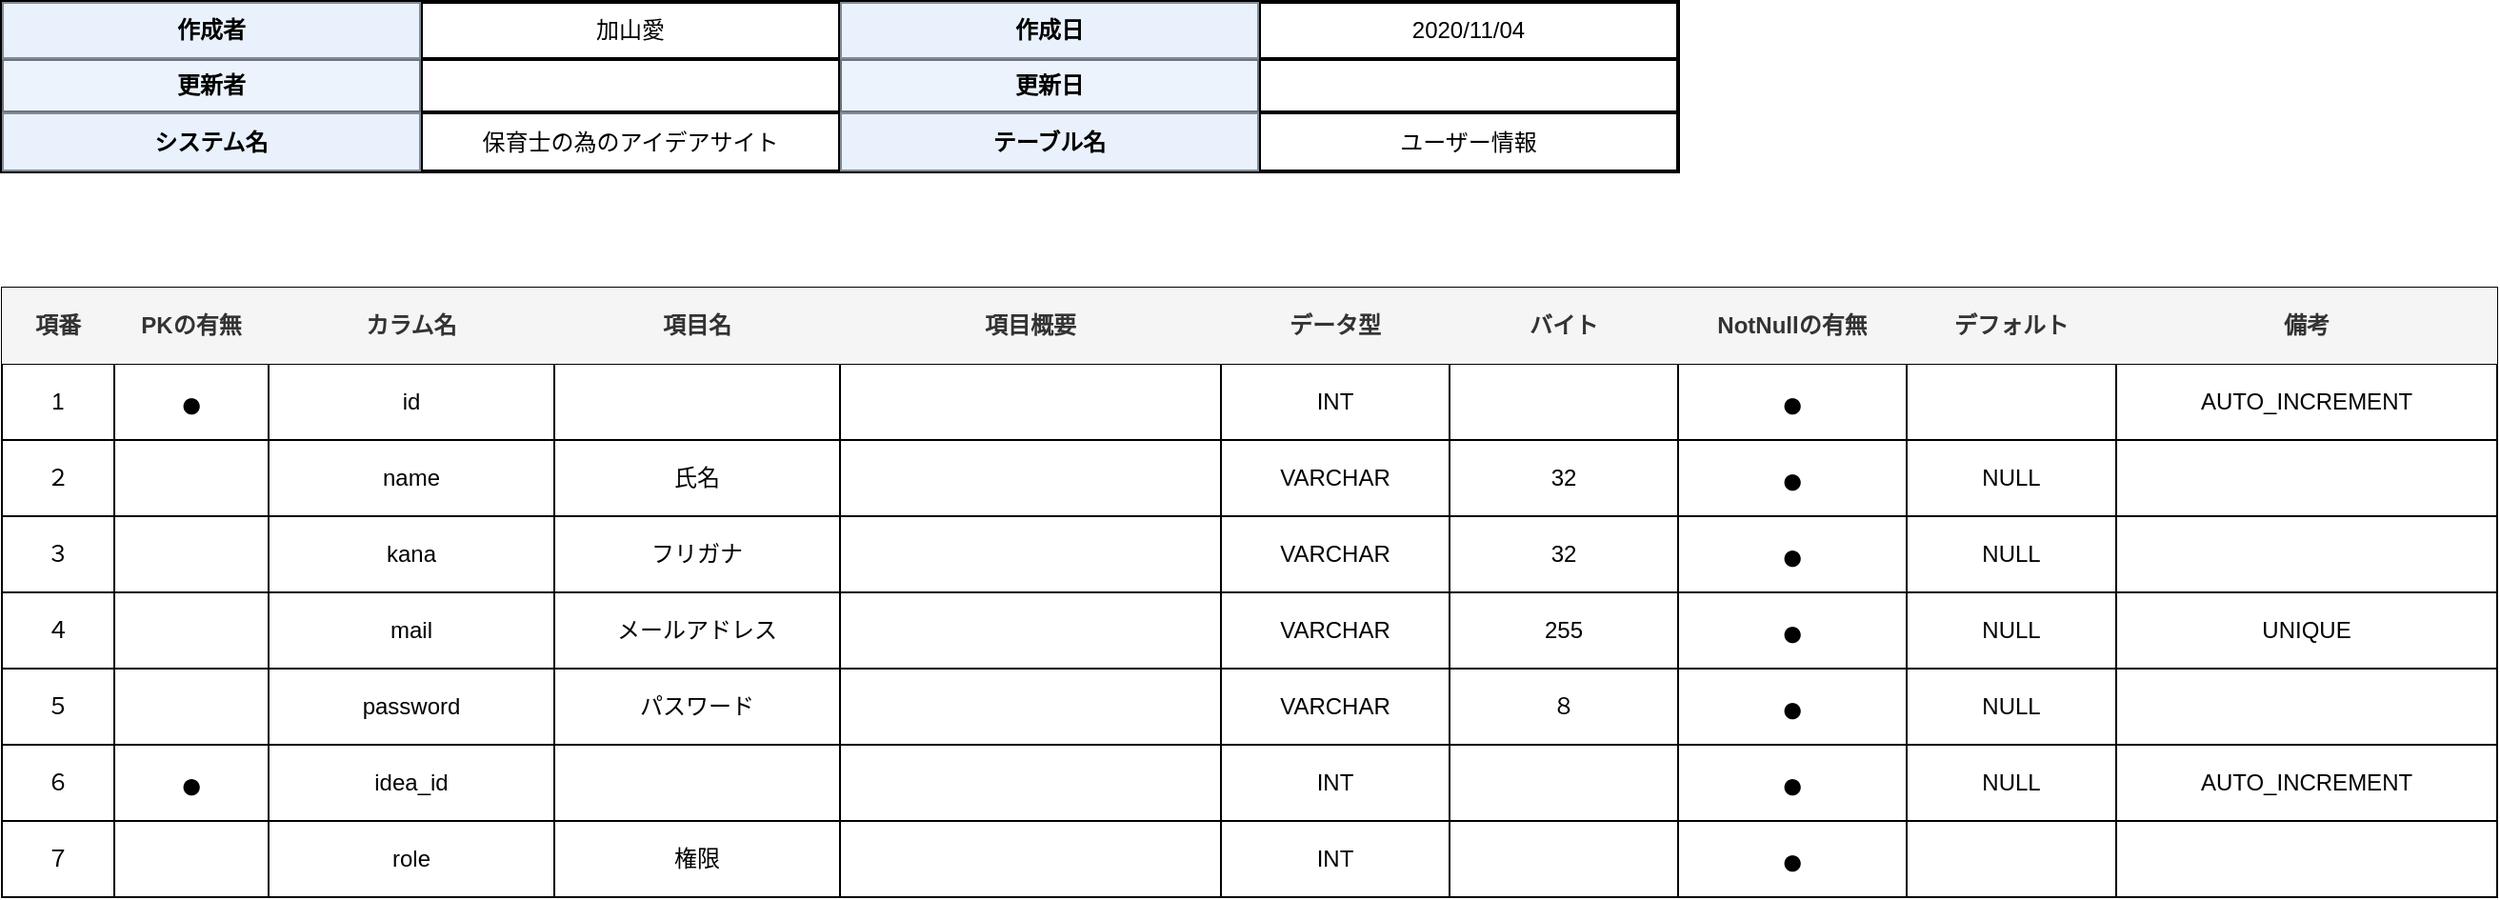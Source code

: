 <mxfile version="13.7.9" type="device" pages="4"><diagram id="cIrmIvaV3A7DfqURvEEK" name="ユーザー情報"><mxGraphModel dx="928" dy="688" grid="1" gridSize="10" guides="1" tooltips="1" connect="1" arrows="1" fold="1" page="1" pageScale="1" pageWidth="1390" pageHeight="980" math="0" shadow="0"><root><mxCell id="0"/><mxCell id="1" parent="0"/><mxCell id="Nj67tZxvJIPhHcZVuksQ-1" value="" style="shape=table;html=1;whiteSpace=wrap;startSize=0;container=1;collapsible=0;childLayout=tableLayout;swimlaneFillColor=#000000;strokeWidth=2;" parent="1" vertex="1"><mxGeometry x="40" y="40" width="880" height="89" as="geometry"/></mxCell><mxCell id="Nj67tZxvJIPhHcZVuksQ-2" value="" style="shape=partialRectangle;html=1;whiteSpace=wrap;collapsible=0;dropTarget=0;pointerEvents=0;fillColor=none;top=0;left=0;bottom=0;right=0;points=[[0,0.5],[1,0.5]];portConstraint=eastwest;" parent="Nj67tZxvJIPhHcZVuksQ-1" vertex="1"><mxGeometry width="880" height="30" as="geometry"/></mxCell><mxCell id="Nj67tZxvJIPhHcZVuksQ-3" value="&lt;b&gt;作成者&lt;/b&gt;" style="shape=partialRectangle;html=1;whiteSpace=wrap;connectable=0;overflow=hidden;top=0;left=0;bottom=0;right=0;fillColor=#dae8fc;strokeColor=#6c8ebf;opacity=60;" parent="Nj67tZxvJIPhHcZVuksQ-2" vertex="1"><mxGeometry width="220" height="30" as="geometry"/></mxCell><mxCell id="Nj67tZxvJIPhHcZVuksQ-4" value="加山愛" style="shape=partialRectangle;html=1;whiteSpace=wrap;connectable=0;overflow=hidden;fillColor=none;top=0;left=0;bottom=0;right=0;" parent="Nj67tZxvJIPhHcZVuksQ-2" vertex="1"><mxGeometry x="220" width="220" height="30" as="geometry"/></mxCell><mxCell id="Nj67tZxvJIPhHcZVuksQ-5" value="&lt;b&gt;作成日&lt;/b&gt;" style="shape=partialRectangle;html=1;whiteSpace=wrap;connectable=0;overflow=hidden;fillColor=#dae8fc;top=0;left=0;bottom=0;right=0;strokeColor=#6c8ebf;opacity=60;" parent="Nj67tZxvJIPhHcZVuksQ-2" vertex="1"><mxGeometry x="440" width="220" height="30" as="geometry"/></mxCell><mxCell id="Nj67tZxvJIPhHcZVuksQ-6" value="2020/11/04" style="shape=partialRectangle;html=1;whiteSpace=wrap;connectable=0;overflow=hidden;fillColor=none;top=0;left=0;bottom=0;right=0;" parent="Nj67tZxvJIPhHcZVuksQ-2" vertex="1"><mxGeometry x="660" width="220" height="30" as="geometry"/></mxCell><mxCell id="Nj67tZxvJIPhHcZVuksQ-7" value="" style="shape=partialRectangle;html=1;whiteSpace=wrap;collapsible=0;dropTarget=0;pointerEvents=0;fillColor=none;top=0;left=0;bottom=0;right=0;points=[[0,0.5],[1,0.5]];portConstraint=eastwest;" parent="Nj67tZxvJIPhHcZVuksQ-1" vertex="1"><mxGeometry y="30" width="880" height="28" as="geometry"/></mxCell><mxCell id="Nj67tZxvJIPhHcZVuksQ-8" value="&lt;b&gt;更新者&lt;/b&gt;" style="shape=partialRectangle;html=1;whiteSpace=wrap;connectable=0;overflow=hidden;fillColor=#dae8fc;top=0;left=0;bottom=0;right=0;strokeColor=#6c8ebf;opacity=50;" parent="Nj67tZxvJIPhHcZVuksQ-7" vertex="1"><mxGeometry width="220" height="28" as="geometry"/></mxCell><mxCell id="Nj67tZxvJIPhHcZVuksQ-9" value="" style="shape=partialRectangle;html=1;whiteSpace=wrap;connectable=0;overflow=hidden;fillColor=none;top=0;left=0;bottom=0;right=0;" parent="Nj67tZxvJIPhHcZVuksQ-7" vertex="1"><mxGeometry x="220" width="220" height="28" as="geometry"/></mxCell><mxCell id="Nj67tZxvJIPhHcZVuksQ-10" value="&lt;b&gt;更新日&lt;/b&gt;" style="shape=partialRectangle;html=1;whiteSpace=wrap;connectable=0;overflow=hidden;fillColor=#dae8fc;top=0;left=0;bottom=0;right=0;opacity=50;strokeColor=#6c8ebf;" parent="Nj67tZxvJIPhHcZVuksQ-7" vertex="1"><mxGeometry x="440" width="220" height="28" as="geometry"/></mxCell><mxCell id="Nj67tZxvJIPhHcZVuksQ-11" value="" style="shape=partialRectangle;html=1;whiteSpace=wrap;connectable=0;overflow=hidden;fillColor=none;top=0;left=0;bottom=0;right=0;" parent="Nj67tZxvJIPhHcZVuksQ-7" vertex="1"><mxGeometry x="660" width="220" height="28" as="geometry"/></mxCell><mxCell id="Nj67tZxvJIPhHcZVuksQ-12" value="" style="shape=partialRectangle;html=1;whiteSpace=wrap;collapsible=0;dropTarget=0;pointerEvents=0;fillColor=none;top=0;left=0;bottom=0;right=0;points=[[0,0.5],[1,0.5]];portConstraint=eastwest;" parent="Nj67tZxvJIPhHcZVuksQ-1" vertex="1"><mxGeometry y="58" width="880" height="31" as="geometry"/></mxCell><mxCell id="Nj67tZxvJIPhHcZVuksQ-13" value="&lt;b&gt;システム名&lt;/b&gt;" style="shape=partialRectangle;html=1;whiteSpace=wrap;connectable=0;overflow=hidden;fillColor=#dae8fc;top=0;left=0;bottom=0;right=0;strokeColor=#6c8ebf;opacity=60;" parent="Nj67tZxvJIPhHcZVuksQ-12" vertex="1"><mxGeometry width="220" height="31" as="geometry"/></mxCell><mxCell id="Nj67tZxvJIPhHcZVuksQ-14" value="保育士の為のアイデアサイト" style="shape=partialRectangle;html=1;whiteSpace=wrap;connectable=0;overflow=hidden;fillColor=none;top=0;left=0;bottom=0;right=0;" parent="Nj67tZxvJIPhHcZVuksQ-12" vertex="1"><mxGeometry x="220" width="220" height="31" as="geometry"/></mxCell><mxCell id="Nj67tZxvJIPhHcZVuksQ-15" value="&lt;b&gt;テーブル名&lt;/b&gt;" style="shape=partialRectangle;html=1;whiteSpace=wrap;connectable=0;overflow=hidden;fillColor=#dae8fc;top=0;left=0;bottom=0;right=0;opacity=60;strokeColor=#6c8ebf;" parent="Nj67tZxvJIPhHcZVuksQ-12" vertex="1"><mxGeometry x="440" width="220" height="31" as="geometry"/></mxCell><mxCell id="Nj67tZxvJIPhHcZVuksQ-16" value="ユーザー情報" style="shape=partialRectangle;html=1;whiteSpace=wrap;connectable=0;overflow=hidden;fillColor=none;top=0;left=0;bottom=0;right=0;" parent="Nj67tZxvJIPhHcZVuksQ-12" vertex="1"><mxGeometry x="660" width="220" height="31" as="geometry"/></mxCell><mxCell id="Nj67tZxvJIPhHcZVuksQ-17" value="" style="shape=table;html=1;whiteSpace=wrap;startSize=0;container=1;collapsible=0;childLayout=tableLayout;" parent="1" vertex="1"><mxGeometry x="40" y="190" width="1310" height="320" as="geometry"/></mxCell><mxCell id="Nj67tZxvJIPhHcZVuksQ-18" value="" style="shape=partialRectangle;html=1;whiteSpace=wrap;collapsible=0;dropTarget=0;pointerEvents=0;fillColor=none;top=0;left=0;bottom=0;right=0;points=[[0,0.5],[1,0.5]];portConstraint=eastwest;" parent="Nj67tZxvJIPhHcZVuksQ-17" vertex="1"><mxGeometry width="1310" height="40" as="geometry"/></mxCell><mxCell id="Nj67tZxvJIPhHcZVuksQ-19" value="&lt;b&gt;項番&lt;/b&gt;" style="shape=partialRectangle;html=1;whiteSpace=wrap;connectable=0;overflow=hidden;fillColor=#f5f5f5;top=0;left=0;bottom=0;right=0;strokeColor=#666666;fontColor=#333333;" parent="Nj67tZxvJIPhHcZVuksQ-18" vertex="1"><mxGeometry width="59" height="40" as="geometry"/></mxCell><mxCell id="Nj67tZxvJIPhHcZVuksQ-20" value="&lt;b&gt;PKの有無&lt;/b&gt;" style="shape=partialRectangle;html=1;whiteSpace=wrap;connectable=0;overflow=hidden;fillColor=#f5f5f5;top=0;left=0;bottom=0;right=0;strokeColor=#666666;fontColor=#333333;" parent="Nj67tZxvJIPhHcZVuksQ-18" vertex="1"><mxGeometry x="59" width="81" height="40" as="geometry"/></mxCell><mxCell id="Nj67tZxvJIPhHcZVuksQ-21" value="&lt;b&gt;カラム名&lt;/b&gt;" style="shape=partialRectangle;html=1;whiteSpace=wrap;connectable=0;overflow=hidden;fillColor=#f5f5f5;top=0;left=0;bottom=0;right=0;strokeColor=#666666;fontColor=#333333;" parent="Nj67tZxvJIPhHcZVuksQ-18" vertex="1"><mxGeometry x="140" width="150" height="40" as="geometry"/></mxCell><mxCell id="Nj67tZxvJIPhHcZVuksQ-22" value="&lt;b&gt;項目名&lt;/b&gt;" style="shape=partialRectangle;html=1;whiteSpace=wrap;connectable=0;overflow=hidden;fillColor=#f5f5f5;top=0;left=0;bottom=0;right=0;strokeColor=#666666;fontColor=#333333;" parent="Nj67tZxvJIPhHcZVuksQ-18" vertex="1"><mxGeometry x="290" width="150" height="40" as="geometry"/></mxCell><mxCell id="Nj67tZxvJIPhHcZVuksQ-23" value="&lt;b&gt;項目概要&lt;/b&gt;" style="shape=partialRectangle;html=1;whiteSpace=wrap;connectable=0;overflow=hidden;fillColor=#f5f5f5;top=0;left=0;bottom=0;right=0;strokeColor=#666666;fontColor=#333333;" parent="Nj67tZxvJIPhHcZVuksQ-18" vertex="1"><mxGeometry x="440" width="200" height="40" as="geometry"/></mxCell><mxCell id="Nj67tZxvJIPhHcZVuksQ-24" value="&lt;b&gt;データ型&lt;/b&gt;" style="shape=partialRectangle;html=1;whiteSpace=wrap;connectable=0;overflow=hidden;fillColor=#f5f5f5;top=0;left=0;bottom=0;right=0;strokeColor=#666666;fontColor=#333333;" parent="Nj67tZxvJIPhHcZVuksQ-18" vertex="1"><mxGeometry x="640" width="120" height="40" as="geometry"/></mxCell><mxCell id="Nj67tZxvJIPhHcZVuksQ-25" value="&lt;b&gt;バイト&lt;/b&gt;" style="shape=partialRectangle;html=1;whiteSpace=wrap;connectable=0;overflow=hidden;fillColor=#f5f5f5;top=0;left=0;bottom=0;right=0;strokeColor=#666666;fontColor=#333333;" parent="Nj67tZxvJIPhHcZVuksQ-18" vertex="1"><mxGeometry x="760" width="120" height="40" as="geometry"/></mxCell><mxCell id="Nj67tZxvJIPhHcZVuksQ-26" value="&lt;b&gt;NotNullの有無&lt;/b&gt;" style="shape=partialRectangle;html=1;whiteSpace=wrap;connectable=0;overflow=hidden;fillColor=#f5f5f5;top=0;left=0;bottom=0;right=0;strokeColor=#666666;fontColor=#333333;" parent="Nj67tZxvJIPhHcZVuksQ-18" vertex="1"><mxGeometry x="880" width="120" height="40" as="geometry"/></mxCell><mxCell id="Nj67tZxvJIPhHcZVuksQ-27" value="&lt;b&gt;デフォルト&lt;/b&gt;" style="shape=partialRectangle;html=1;whiteSpace=wrap;connectable=0;overflow=hidden;fillColor=#f5f5f5;top=0;left=0;bottom=0;right=0;strokeColor=#666666;fontColor=#333333;" parent="Nj67tZxvJIPhHcZVuksQ-18" vertex="1"><mxGeometry x="1000" width="110" height="40" as="geometry"/></mxCell><mxCell id="Nj67tZxvJIPhHcZVuksQ-28" value="&lt;b&gt;備考&lt;/b&gt;" style="shape=partialRectangle;html=1;whiteSpace=wrap;connectable=0;overflow=hidden;fillColor=#f5f5f5;top=0;left=0;bottom=0;right=0;strokeColor=#666666;fontColor=#333333;" parent="Nj67tZxvJIPhHcZVuksQ-18" vertex="1"><mxGeometry x="1110" width="200" height="40" as="geometry"/></mxCell><mxCell id="Nj67tZxvJIPhHcZVuksQ-29" value="" style="shape=partialRectangle;html=1;whiteSpace=wrap;collapsible=0;dropTarget=0;pointerEvents=0;fillColor=none;top=0;left=0;bottom=0;right=0;points=[[0,0.5],[1,0.5]];portConstraint=eastwest;" parent="Nj67tZxvJIPhHcZVuksQ-17" vertex="1"><mxGeometry y="40" width="1310" height="40" as="geometry"/></mxCell><mxCell id="Nj67tZxvJIPhHcZVuksQ-30" value="1" style="shape=partialRectangle;html=1;whiteSpace=wrap;connectable=0;overflow=hidden;fillColor=none;top=0;left=0;bottom=0;right=0;" parent="Nj67tZxvJIPhHcZVuksQ-29" vertex="1"><mxGeometry width="59" height="40" as="geometry"/></mxCell><mxCell id="Nj67tZxvJIPhHcZVuksQ-31" value="&lt;font style=&quot;font-size: 20px&quot;&gt;●&lt;/font&gt;" style="shape=partialRectangle;html=1;whiteSpace=wrap;connectable=0;overflow=hidden;fillColor=none;top=0;left=0;bottom=0;right=0;" parent="Nj67tZxvJIPhHcZVuksQ-29" vertex="1"><mxGeometry x="59" width="81" height="40" as="geometry"/></mxCell><mxCell id="Nj67tZxvJIPhHcZVuksQ-32" value="id" style="shape=partialRectangle;html=1;whiteSpace=wrap;connectable=0;overflow=hidden;fillColor=none;top=0;left=0;bottom=0;right=0;" parent="Nj67tZxvJIPhHcZVuksQ-29" vertex="1"><mxGeometry x="140" width="150" height="40" as="geometry"/></mxCell><mxCell id="Nj67tZxvJIPhHcZVuksQ-33" value="" style="shape=partialRectangle;html=1;whiteSpace=wrap;connectable=0;overflow=hidden;fillColor=none;top=0;left=0;bottom=0;right=0;" parent="Nj67tZxvJIPhHcZVuksQ-29" vertex="1"><mxGeometry x="290" width="150" height="40" as="geometry"/></mxCell><mxCell id="Nj67tZxvJIPhHcZVuksQ-34" value="" style="shape=partialRectangle;html=1;whiteSpace=wrap;connectable=0;overflow=hidden;fillColor=none;top=0;left=0;bottom=0;right=0;" parent="Nj67tZxvJIPhHcZVuksQ-29" vertex="1"><mxGeometry x="440" width="200" height="40" as="geometry"/></mxCell><mxCell id="Nj67tZxvJIPhHcZVuksQ-35" value="INT" style="shape=partialRectangle;html=1;whiteSpace=wrap;connectable=0;overflow=hidden;fillColor=none;top=0;left=0;bottom=0;right=0;" parent="Nj67tZxvJIPhHcZVuksQ-29" vertex="1"><mxGeometry x="640" width="120" height="40" as="geometry"/></mxCell><mxCell id="Nj67tZxvJIPhHcZVuksQ-36" value="" style="shape=partialRectangle;html=1;whiteSpace=wrap;connectable=0;overflow=hidden;fillColor=none;top=0;left=0;bottom=0;right=0;" parent="Nj67tZxvJIPhHcZVuksQ-29" vertex="1"><mxGeometry x="760" width="120" height="40" as="geometry"/></mxCell><mxCell id="Nj67tZxvJIPhHcZVuksQ-37" value="&lt;span style=&quot;font-size: 20px&quot;&gt;●&lt;/span&gt;" style="shape=partialRectangle;html=1;whiteSpace=wrap;connectable=0;overflow=hidden;fillColor=none;top=0;left=0;bottom=0;right=0;" parent="Nj67tZxvJIPhHcZVuksQ-29" vertex="1"><mxGeometry x="880" width="120" height="40" as="geometry"/></mxCell><mxCell id="Nj67tZxvJIPhHcZVuksQ-38" value="" style="shape=partialRectangle;html=1;whiteSpace=wrap;connectable=0;overflow=hidden;fillColor=none;top=0;left=0;bottom=0;right=0;" parent="Nj67tZxvJIPhHcZVuksQ-29" vertex="1"><mxGeometry x="1000" width="110" height="40" as="geometry"/></mxCell><mxCell id="Nj67tZxvJIPhHcZVuksQ-39" value="AUTO_INCREMENT" style="shape=partialRectangle;html=1;whiteSpace=wrap;connectable=0;overflow=hidden;fillColor=none;top=0;left=0;bottom=0;right=0;" parent="Nj67tZxvJIPhHcZVuksQ-29" vertex="1"><mxGeometry x="1110" width="200" height="40" as="geometry"/></mxCell><mxCell id="Nj67tZxvJIPhHcZVuksQ-40" value="" style="shape=partialRectangle;html=1;whiteSpace=wrap;collapsible=0;dropTarget=0;pointerEvents=0;fillColor=none;top=0;left=0;bottom=0;right=0;points=[[0,0.5],[1,0.5]];portConstraint=eastwest;" parent="Nj67tZxvJIPhHcZVuksQ-17" vertex="1"><mxGeometry y="80" width="1310" height="40" as="geometry"/></mxCell><mxCell id="Nj67tZxvJIPhHcZVuksQ-41" value="２" style="shape=partialRectangle;html=1;whiteSpace=wrap;connectable=0;overflow=hidden;fillColor=none;top=0;left=0;bottom=0;right=0;" parent="Nj67tZxvJIPhHcZVuksQ-40" vertex="1"><mxGeometry width="59" height="40" as="geometry"/></mxCell><mxCell id="Nj67tZxvJIPhHcZVuksQ-42" value="" style="shape=partialRectangle;html=1;whiteSpace=wrap;connectable=0;overflow=hidden;fillColor=none;top=0;left=0;bottom=0;right=0;" parent="Nj67tZxvJIPhHcZVuksQ-40" vertex="1"><mxGeometry x="59" width="81" height="40" as="geometry"/></mxCell><mxCell id="Nj67tZxvJIPhHcZVuksQ-43" value="name" style="shape=partialRectangle;html=1;whiteSpace=wrap;connectable=0;overflow=hidden;fillColor=none;top=0;left=0;bottom=0;right=0;" parent="Nj67tZxvJIPhHcZVuksQ-40" vertex="1"><mxGeometry x="140" width="150" height="40" as="geometry"/></mxCell><mxCell id="Nj67tZxvJIPhHcZVuksQ-44" value="氏名" style="shape=partialRectangle;html=1;whiteSpace=wrap;connectable=0;overflow=hidden;fillColor=none;top=0;left=0;bottom=0;right=0;" parent="Nj67tZxvJIPhHcZVuksQ-40" vertex="1"><mxGeometry x="290" width="150" height="40" as="geometry"/></mxCell><mxCell id="Nj67tZxvJIPhHcZVuksQ-45" value="" style="shape=partialRectangle;html=1;whiteSpace=wrap;connectable=0;overflow=hidden;fillColor=none;top=0;left=0;bottom=0;right=0;" parent="Nj67tZxvJIPhHcZVuksQ-40" vertex="1"><mxGeometry x="440" width="200" height="40" as="geometry"/></mxCell><mxCell id="Nj67tZxvJIPhHcZVuksQ-46" value="VARCHAR" style="shape=partialRectangle;html=1;whiteSpace=wrap;connectable=0;overflow=hidden;fillColor=none;top=0;left=0;bottom=0;right=0;" parent="Nj67tZxvJIPhHcZVuksQ-40" vertex="1"><mxGeometry x="640" width="120" height="40" as="geometry"/></mxCell><mxCell id="Nj67tZxvJIPhHcZVuksQ-47" value="32" style="shape=partialRectangle;html=1;whiteSpace=wrap;connectable=0;overflow=hidden;fillColor=none;top=0;left=0;bottom=0;right=0;" parent="Nj67tZxvJIPhHcZVuksQ-40" vertex="1"><mxGeometry x="760" width="120" height="40" as="geometry"/></mxCell><mxCell id="Nj67tZxvJIPhHcZVuksQ-48" value="&lt;span style=&quot;font-size: 20px&quot;&gt;●&lt;/span&gt;" style="shape=partialRectangle;html=1;whiteSpace=wrap;connectable=0;overflow=hidden;fillColor=none;top=0;left=0;bottom=0;right=0;" parent="Nj67tZxvJIPhHcZVuksQ-40" vertex="1"><mxGeometry x="880" width="120" height="40" as="geometry"/></mxCell><mxCell id="Nj67tZxvJIPhHcZVuksQ-49" value="NULL" style="shape=partialRectangle;html=1;whiteSpace=wrap;connectable=0;overflow=hidden;fillColor=none;top=0;left=0;bottom=0;right=0;" parent="Nj67tZxvJIPhHcZVuksQ-40" vertex="1"><mxGeometry x="1000" width="110" height="40" as="geometry"/></mxCell><mxCell id="Nj67tZxvJIPhHcZVuksQ-50" value="" style="shape=partialRectangle;html=1;whiteSpace=wrap;connectable=0;overflow=hidden;fillColor=none;top=0;left=0;bottom=0;right=0;" parent="Nj67tZxvJIPhHcZVuksQ-40" vertex="1"><mxGeometry x="1110" width="200" height="40" as="geometry"/></mxCell><mxCell id="Nj67tZxvJIPhHcZVuksQ-51" value="" style="shape=partialRectangle;html=1;whiteSpace=wrap;collapsible=0;dropTarget=0;pointerEvents=0;fillColor=none;top=0;left=0;bottom=0;right=0;points=[[0,0.5],[1,0.5]];portConstraint=eastwest;" parent="Nj67tZxvJIPhHcZVuksQ-17" vertex="1"><mxGeometry y="120" width="1310" height="40" as="geometry"/></mxCell><mxCell id="Nj67tZxvJIPhHcZVuksQ-52" value="３" style="shape=partialRectangle;html=1;whiteSpace=wrap;connectable=0;overflow=hidden;fillColor=none;top=0;left=0;bottom=0;right=0;" parent="Nj67tZxvJIPhHcZVuksQ-51" vertex="1"><mxGeometry width="59" height="40" as="geometry"/></mxCell><mxCell id="Nj67tZxvJIPhHcZVuksQ-53" value="" style="shape=partialRectangle;html=1;whiteSpace=wrap;connectable=0;overflow=hidden;fillColor=none;top=0;left=0;bottom=0;right=0;" parent="Nj67tZxvJIPhHcZVuksQ-51" vertex="1"><mxGeometry x="59" width="81" height="40" as="geometry"/></mxCell><mxCell id="Nj67tZxvJIPhHcZVuksQ-54" value="kana" style="shape=partialRectangle;html=1;whiteSpace=wrap;connectable=0;overflow=hidden;fillColor=none;top=0;left=0;bottom=0;right=0;" parent="Nj67tZxvJIPhHcZVuksQ-51" vertex="1"><mxGeometry x="140" width="150" height="40" as="geometry"/></mxCell><mxCell id="Nj67tZxvJIPhHcZVuksQ-55" value="フリガナ" style="shape=partialRectangle;html=1;whiteSpace=wrap;connectable=0;overflow=hidden;fillColor=none;top=0;left=0;bottom=0;right=0;" parent="Nj67tZxvJIPhHcZVuksQ-51" vertex="1"><mxGeometry x="290" width="150" height="40" as="geometry"/></mxCell><mxCell id="Nj67tZxvJIPhHcZVuksQ-56" value="" style="shape=partialRectangle;html=1;whiteSpace=wrap;connectable=0;overflow=hidden;fillColor=none;top=0;left=0;bottom=0;right=0;" parent="Nj67tZxvJIPhHcZVuksQ-51" vertex="1"><mxGeometry x="440" width="200" height="40" as="geometry"/></mxCell><mxCell id="Nj67tZxvJIPhHcZVuksQ-57" value="VARCHAR" style="shape=partialRectangle;html=1;whiteSpace=wrap;connectable=0;overflow=hidden;fillColor=none;top=0;left=0;bottom=0;right=0;" parent="Nj67tZxvJIPhHcZVuksQ-51" vertex="1"><mxGeometry x="640" width="120" height="40" as="geometry"/></mxCell><mxCell id="Nj67tZxvJIPhHcZVuksQ-58" value="32" style="shape=partialRectangle;html=1;whiteSpace=wrap;connectable=0;overflow=hidden;fillColor=none;top=0;left=0;bottom=0;right=0;" parent="Nj67tZxvJIPhHcZVuksQ-51" vertex="1"><mxGeometry x="760" width="120" height="40" as="geometry"/></mxCell><mxCell id="Nj67tZxvJIPhHcZVuksQ-59" value="&lt;span style=&quot;font-size: 20px&quot;&gt;●&lt;/span&gt;" style="shape=partialRectangle;html=1;whiteSpace=wrap;connectable=0;overflow=hidden;fillColor=none;top=0;left=0;bottom=0;right=0;" parent="Nj67tZxvJIPhHcZVuksQ-51" vertex="1"><mxGeometry x="880" width="120" height="40" as="geometry"/></mxCell><mxCell id="Nj67tZxvJIPhHcZVuksQ-60" value="NULL" style="shape=partialRectangle;html=1;whiteSpace=wrap;connectable=0;overflow=hidden;fillColor=none;top=0;left=0;bottom=0;right=0;" parent="Nj67tZxvJIPhHcZVuksQ-51" vertex="1"><mxGeometry x="1000" width="110" height="40" as="geometry"/></mxCell><mxCell id="Nj67tZxvJIPhHcZVuksQ-61" value="" style="shape=partialRectangle;html=1;whiteSpace=wrap;connectable=0;overflow=hidden;fillColor=none;top=0;left=0;bottom=0;right=0;" parent="Nj67tZxvJIPhHcZVuksQ-51" vertex="1"><mxGeometry x="1110" width="200" height="40" as="geometry"/></mxCell><mxCell id="Nj67tZxvJIPhHcZVuksQ-62" value="" style="shape=partialRectangle;html=1;whiteSpace=wrap;collapsible=0;dropTarget=0;pointerEvents=0;fillColor=none;top=0;left=0;bottom=0;right=0;points=[[0,0.5],[1,0.5]];portConstraint=eastwest;" parent="Nj67tZxvJIPhHcZVuksQ-17" vertex="1"><mxGeometry y="160" width="1310" height="40" as="geometry"/></mxCell><mxCell id="Nj67tZxvJIPhHcZVuksQ-63" value="４" style="shape=partialRectangle;html=1;whiteSpace=wrap;connectable=0;overflow=hidden;fillColor=none;top=0;left=0;bottom=0;right=0;" parent="Nj67tZxvJIPhHcZVuksQ-62" vertex="1"><mxGeometry width="59" height="40" as="geometry"/></mxCell><mxCell id="Nj67tZxvJIPhHcZVuksQ-64" value="" style="shape=partialRectangle;html=1;whiteSpace=wrap;connectable=0;overflow=hidden;fillColor=none;top=0;left=0;bottom=0;right=0;" parent="Nj67tZxvJIPhHcZVuksQ-62" vertex="1"><mxGeometry x="59" width="81" height="40" as="geometry"/></mxCell><mxCell id="Nj67tZxvJIPhHcZVuksQ-65" value="mail" style="shape=partialRectangle;html=1;whiteSpace=wrap;connectable=0;overflow=hidden;fillColor=none;top=0;left=0;bottom=0;right=0;" parent="Nj67tZxvJIPhHcZVuksQ-62" vertex="1"><mxGeometry x="140" width="150" height="40" as="geometry"/></mxCell><mxCell id="Nj67tZxvJIPhHcZVuksQ-66" value="メールアドレス" style="shape=partialRectangle;html=1;whiteSpace=wrap;connectable=0;overflow=hidden;fillColor=none;top=0;left=0;bottom=0;right=0;" parent="Nj67tZxvJIPhHcZVuksQ-62" vertex="1"><mxGeometry x="290" width="150" height="40" as="geometry"/></mxCell><mxCell id="Nj67tZxvJIPhHcZVuksQ-67" value="" style="shape=partialRectangle;html=1;whiteSpace=wrap;connectable=0;overflow=hidden;fillColor=none;top=0;left=0;bottom=0;right=0;" parent="Nj67tZxvJIPhHcZVuksQ-62" vertex="1"><mxGeometry x="440" width="200" height="40" as="geometry"/></mxCell><mxCell id="Nj67tZxvJIPhHcZVuksQ-68" value="VARCHAR" style="shape=partialRectangle;html=1;whiteSpace=wrap;connectable=0;overflow=hidden;fillColor=none;top=0;left=0;bottom=0;right=0;" parent="Nj67tZxvJIPhHcZVuksQ-62" vertex="1"><mxGeometry x="640" width="120" height="40" as="geometry"/></mxCell><mxCell id="Nj67tZxvJIPhHcZVuksQ-69" value="255" style="shape=partialRectangle;html=1;whiteSpace=wrap;connectable=0;overflow=hidden;fillColor=none;top=0;left=0;bottom=0;right=0;" parent="Nj67tZxvJIPhHcZVuksQ-62" vertex="1"><mxGeometry x="760" width="120" height="40" as="geometry"/></mxCell><mxCell id="Nj67tZxvJIPhHcZVuksQ-70" value="&lt;span style=&quot;font-size: 20px&quot;&gt;●&lt;/span&gt;" style="shape=partialRectangle;html=1;whiteSpace=wrap;connectable=0;overflow=hidden;fillColor=none;top=0;left=0;bottom=0;right=0;" parent="Nj67tZxvJIPhHcZVuksQ-62" vertex="1"><mxGeometry x="880" width="120" height="40" as="geometry"/></mxCell><mxCell id="Nj67tZxvJIPhHcZVuksQ-71" value="NULL" style="shape=partialRectangle;html=1;whiteSpace=wrap;connectable=0;overflow=hidden;fillColor=none;top=0;left=0;bottom=0;right=0;" parent="Nj67tZxvJIPhHcZVuksQ-62" vertex="1"><mxGeometry x="1000" width="110" height="40" as="geometry"/></mxCell><mxCell id="Nj67tZxvJIPhHcZVuksQ-72" value="UNIQUE" style="shape=partialRectangle;html=1;whiteSpace=wrap;connectable=0;overflow=hidden;fillColor=none;top=0;left=0;bottom=0;right=0;" parent="Nj67tZxvJIPhHcZVuksQ-62" vertex="1"><mxGeometry x="1110" width="200" height="40" as="geometry"/></mxCell><mxCell id="Nj67tZxvJIPhHcZVuksQ-73" value="" style="shape=partialRectangle;html=1;whiteSpace=wrap;collapsible=0;dropTarget=0;pointerEvents=0;fillColor=none;top=0;left=0;bottom=0;right=0;points=[[0,0.5],[1,0.5]];portConstraint=eastwest;" parent="Nj67tZxvJIPhHcZVuksQ-17" vertex="1"><mxGeometry y="200" width="1310" height="40" as="geometry"/></mxCell><mxCell id="Nj67tZxvJIPhHcZVuksQ-74" value="５" style="shape=partialRectangle;html=1;whiteSpace=wrap;connectable=0;overflow=hidden;fillColor=none;top=0;left=0;bottom=0;right=0;" parent="Nj67tZxvJIPhHcZVuksQ-73" vertex="1"><mxGeometry width="59" height="40" as="geometry"/></mxCell><mxCell id="Nj67tZxvJIPhHcZVuksQ-75" value="" style="shape=partialRectangle;html=1;whiteSpace=wrap;connectable=0;overflow=hidden;fillColor=none;top=0;left=0;bottom=0;right=0;" parent="Nj67tZxvJIPhHcZVuksQ-73" vertex="1"><mxGeometry x="59" width="81" height="40" as="geometry"/></mxCell><mxCell id="Nj67tZxvJIPhHcZVuksQ-76" value="password" style="shape=partialRectangle;html=1;whiteSpace=wrap;connectable=0;overflow=hidden;fillColor=none;top=0;left=0;bottom=0;right=0;" parent="Nj67tZxvJIPhHcZVuksQ-73" vertex="1"><mxGeometry x="140" width="150" height="40" as="geometry"/></mxCell><mxCell id="Nj67tZxvJIPhHcZVuksQ-77" value="パスワード" style="shape=partialRectangle;html=1;whiteSpace=wrap;connectable=0;overflow=hidden;fillColor=none;top=0;left=0;bottom=0;right=0;" parent="Nj67tZxvJIPhHcZVuksQ-73" vertex="1"><mxGeometry x="290" width="150" height="40" as="geometry"/></mxCell><mxCell id="Nj67tZxvJIPhHcZVuksQ-78" value="" style="shape=partialRectangle;html=1;whiteSpace=wrap;connectable=0;overflow=hidden;fillColor=none;top=0;left=0;bottom=0;right=0;" parent="Nj67tZxvJIPhHcZVuksQ-73" vertex="1"><mxGeometry x="440" width="200" height="40" as="geometry"/></mxCell><mxCell id="Nj67tZxvJIPhHcZVuksQ-79" value="VARCHAR" style="shape=partialRectangle;html=1;whiteSpace=wrap;connectable=0;overflow=hidden;fillColor=none;top=0;left=0;bottom=0;right=0;" parent="Nj67tZxvJIPhHcZVuksQ-73" vertex="1"><mxGeometry x="640" width="120" height="40" as="geometry"/></mxCell><mxCell id="Nj67tZxvJIPhHcZVuksQ-80" value="８" style="shape=partialRectangle;html=1;whiteSpace=wrap;connectable=0;overflow=hidden;fillColor=none;top=0;left=0;bottom=0;right=0;" parent="Nj67tZxvJIPhHcZVuksQ-73" vertex="1"><mxGeometry x="760" width="120" height="40" as="geometry"/></mxCell><mxCell id="Nj67tZxvJIPhHcZVuksQ-81" value="&lt;span style=&quot;font-size: 20px&quot;&gt;●&lt;/span&gt;" style="shape=partialRectangle;html=1;whiteSpace=wrap;connectable=0;overflow=hidden;fillColor=none;top=0;left=0;bottom=0;right=0;" parent="Nj67tZxvJIPhHcZVuksQ-73" vertex="1"><mxGeometry x="880" width="120" height="40" as="geometry"/></mxCell><mxCell id="Nj67tZxvJIPhHcZVuksQ-82" value="NULL" style="shape=partialRectangle;html=1;whiteSpace=wrap;connectable=0;overflow=hidden;fillColor=none;top=0;left=0;bottom=0;right=0;" parent="Nj67tZxvJIPhHcZVuksQ-73" vertex="1"><mxGeometry x="1000" width="110" height="40" as="geometry"/></mxCell><mxCell id="Nj67tZxvJIPhHcZVuksQ-83" value="" style="shape=partialRectangle;html=1;whiteSpace=wrap;connectable=0;overflow=hidden;fillColor=none;top=0;left=0;bottom=0;right=0;" parent="Nj67tZxvJIPhHcZVuksQ-73" vertex="1"><mxGeometry x="1110" width="200" height="40" as="geometry"/></mxCell><mxCell id="Nj67tZxvJIPhHcZVuksQ-84" value="" style="shape=partialRectangle;html=1;whiteSpace=wrap;collapsible=0;dropTarget=0;pointerEvents=0;fillColor=none;top=0;left=0;bottom=0;right=0;points=[[0,0.5],[1,0.5]];portConstraint=eastwest;" parent="Nj67tZxvJIPhHcZVuksQ-17" vertex="1"><mxGeometry y="240" width="1310" height="40" as="geometry"/></mxCell><mxCell id="Nj67tZxvJIPhHcZVuksQ-85" value="６" style="shape=partialRectangle;html=1;whiteSpace=wrap;connectable=0;overflow=hidden;fillColor=none;top=0;left=0;bottom=0;right=0;" parent="Nj67tZxvJIPhHcZVuksQ-84" vertex="1"><mxGeometry width="59" height="40" as="geometry"/></mxCell><mxCell id="Nj67tZxvJIPhHcZVuksQ-86" value="&lt;span style=&quot;font-size: 20px&quot;&gt;●&lt;/span&gt;" style="shape=partialRectangle;html=1;whiteSpace=wrap;connectable=0;overflow=hidden;fillColor=none;top=0;left=0;bottom=0;right=0;" parent="Nj67tZxvJIPhHcZVuksQ-84" vertex="1"><mxGeometry x="59" width="81" height="40" as="geometry"/></mxCell><mxCell id="Nj67tZxvJIPhHcZVuksQ-87" value="idea_id" style="shape=partialRectangle;html=1;whiteSpace=wrap;connectable=0;overflow=hidden;fillColor=none;top=0;left=0;bottom=0;right=0;" parent="Nj67tZxvJIPhHcZVuksQ-84" vertex="1"><mxGeometry x="140" width="150" height="40" as="geometry"/></mxCell><mxCell id="Nj67tZxvJIPhHcZVuksQ-88" value="" style="shape=partialRectangle;html=1;whiteSpace=wrap;connectable=0;overflow=hidden;fillColor=none;top=0;left=0;bottom=0;right=0;" parent="Nj67tZxvJIPhHcZVuksQ-84" vertex="1"><mxGeometry x="290" width="150" height="40" as="geometry"/></mxCell><mxCell id="Nj67tZxvJIPhHcZVuksQ-89" value="" style="shape=partialRectangle;html=1;whiteSpace=wrap;connectable=0;overflow=hidden;fillColor=none;top=0;left=0;bottom=0;right=0;" parent="Nj67tZxvJIPhHcZVuksQ-84" vertex="1"><mxGeometry x="440" width="200" height="40" as="geometry"/></mxCell><mxCell id="Nj67tZxvJIPhHcZVuksQ-90" value="INT" style="shape=partialRectangle;html=1;whiteSpace=wrap;connectable=0;overflow=hidden;fillColor=none;top=0;left=0;bottom=0;right=0;" parent="Nj67tZxvJIPhHcZVuksQ-84" vertex="1"><mxGeometry x="640" width="120" height="40" as="geometry"/></mxCell><mxCell id="Nj67tZxvJIPhHcZVuksQ-91" value="" style="shape=partialRectangle;html=1;whiteSpace=wrap;connectable=0;overflow=hidden;fillColor=none;top=0;left=0;bottom=0;right=0;" parent="Nj67tZxvJIPhHcZVuksQ-84" vertex="1"><mxGeometry x="760" width="120" height="40" as="geometry"/></mxCell><mxCell id="Nj67tZxvJIPhHcZVuksQ-92" value="&lt;span style=&quot;font-size: 20px&quot;&gt;●&lt;/span&gt;" style="shape=partialRectangle;html=1;whiteSpace=wrap;connectable=0;overflow=hidden;fillColor=none;top=0;left=0;bottom=0;right=0;" parent="Nj67tZxvJIPhHcZVuksQ-84" vertex="1"><mxGeometry x="880" width="120" height="40" as="geometry"/></mxCell><mxCell id="Nj67tZxvJIPhHcZVuksQ-93" value="NULL" style="shape=partialRectangle;html=1;whiteSpace=wrap;connectable=0;overflow=hidden;fillColor=none;top=0;left=0;bottom=0;right=0;" parent="Nj67tZxvJIPhHcZVuksQ-84" vertex="1"><mxGeometry x="1000" width="110" height="40" as="geometry"/></mxCell><mxCell id="Nj67tZxvJIPhHcZVuksQ-94" value="&lt;span&gt;AUTO_INCREMENT&lt;/span&gt;" style="shape=partialRectangle;html=1;whiteSpace=wrap;connectable=0;overflow=hidden;fillColor=none;top=0;left=0;bottom=0;right=0;" parent="Nj67tZxvJIPhHcZVuksQ-84" vertex="1"><mxGeometry x="1110" width="200" height="40" as="geometry"/></mxCell><mxCell id="Nj67tZxvJIPhHcZVuksQ-95" value="" style="shape=partialRectangle;html=1;whiteSpace=wrap;collapsible=0;dropTarget=0;pointerEvents=0;fillColor=none;top=0;left=0;bottom=0;right=0;points=[[0,0.5],[1,0.5]];portConstraint=eastwest;" parent="Nj67tZxvJIPhHcZVuksQ-17" vertex="1"><mxGeometry y="280" width="1310" height="40" as="geometry"/></mxCell><mxCell id="Nj67tZxvJIPhHcZVuksQ-96" value="７" style="shape=partialRectangle;html=1;whiteSpace=wrap;connectable=0;overflow=hidden;fillColor=none;top=0;left=0;bottom=0;right=0;" parent="Nj67tZxvJIPhHcZVuksQ-95" vertex="1"><mxGeometry width="59" height="40" as="geometry"/></mxCell><mxCell id="Nj67tZxvJIPhHcZVuksQ-97" value="" style="shape=partialRectangle;html=1;whiteSpace=wrap;connectable=0;overflow=hidden;fillColor=none;top=0;left=0;bottom=0;right=0;" parent="Nj67tZxvJIPhHcZVuksQ-95" vertex="1"><mxGeometry x="59" width="81" height="40" as="geometry"/></mxCell><mxCell id="Nj67tZxvJIPhHcZVuksQ-98" value="role" style="shape=partialRectangle;html=1;whiteSpace=wrap;connectable=0;overflow=hidden;fillColor=none;top=0;left=0;bottom=0;right=0;" parent="Nj67tZxvJIPhHcZVuksQ-95" vertex="1"><mxGeometry x="140" width="150" height="40" as="geometry"/></mxCell><mxCell id="Nj67tZxvJIPhHcZVuksQ-99" value="権限" style="shape=partialRectangle;html=1;whiteSpace=wrap;connectable=0;overflow=hidden;fillColor=none;top=0;left=0;bottom=0;right=0;" parent="Nj67tZxvJIPhHcZVuksQ-95" vertex="1"><mxGeometry x="290" width="150" height="40" as="geometry"/></mxCell><mxCell id="Nj67tZxvJIPhHcZVuksQ-100" value="" style="shape=partialRectangle;html=1;whiteSpace=wrap;connectable=0;overflow=hidden;fillColor=none;top=0;left=0;bottom=0;right=0;" parent="Nj67tZxvJIPhHcZVuksQ-95" vertex="1"><mxGeometry x="440" width="200" height="40" as="geometry"/></mxCell><mxCell id="Nj67tZxvJIPhHcZVuksQ-101" value="INT" style="shape=partialRectangle;html=1;whiteSpace=wrap;connectable=0;overflow=hidden;fillColor=none;top=0;left=0;bottom=0;right=0;" parent="Nj67tZxvJIPhHcZVuksQ-95" vertex="1"><mxGeometry x="640" width="120" height="40" as="geometry"/></mxCell><mxCell id="Nj67tZxvJIPhHcZVuksQ-102" value="" style="shape=partialRectangle;html=1;whiteSpace=wrap;connectable=0;overflow=hidden;fillColor=none;top=0;left=0;bottom=0;right=0;" parent="Nj67tZxvJIPhHcZVuksQ-95" vertex="1"><mxGeometry x="760" width="120" height="40" as="geometry"/></mxCell><mxCell id="Nj67tZxvJIPhHcZVuksQ-103" value="&lt;span style=&quot;font-size: 20px&quot;&gt;●&lt;/span&gt;" style="shape=partialRectangle;html=1;whiteSpace=wrap;connectable=0;overflow=hidden;fillColor=none;top=0;left=0;bottom=0;right=0;" parent="Nj67tZxvJIPhHcZVuksQ-95" vertex="1"><mxGeometry x="880" width="120" height="40" as="geometry"/></mxCell><mxCell id="Nj67tZxvJIPhHcZVuksQ-104" value="" style="shape=partialRectangle;html=1;whiteSpace=wrap;connectable=0;overflow=hidden;fillColor=none;top=0;left=0;bottom=0;right=0;" parent="Nj67tZxvJIPhHcZVuksQ-95" vertex="1"><mxGeometry x="1000" width="110" height="40" as="geometry"/></mxCell><mxCell id="Nj67tZxvJIPhHcZVuksQ-105" value="" style="shape=partialRectangle;html=1;whiteSpace=wrap;connectable=0;overflow=hidden;fillColor=none;top=0;left=0;bottom=0;right=0;" parent="Nj67tZxvJIPhHcZVuksQ-95" vertex="1"><mxGeometry x="1110" width="200" height="40" as="geometry"/></mxCell></root></mxGraphModel></diagram><diagram id="TYc6YDCmREQMxsr1uABG" name="アイデア"><mxGraphModel dx="928" dy="688" grid="1" gridSize="10" guides="1" tooltips="1" connect="1" arrows="1" fold="1" page="1" pageScale="1" pageWidth="1390" pageHeight="980" math="0" shadow="0"><root><mxCell id="I-828tI6FcaMNLbcuu1D-0"/><mxCell id="I-828tI6FcaMNLbcuu1D-1" parent="I-828tI6FcaMNLbcuu1D-0"/><mxCell id="MyNWxgpzfpCYk2srwJ2d-0" value="" style="shape=table;html=1;whiteSpace=wrap;startSize=0;container=1;collapsible=0;childLayout=tableLayout;swimlaneFillColor=#000000;strokeWidth=2;" parent="I-828tI6FcaMNLbcuu1D-1" vertex="1"><mxGeometry x="40" y="40" width="880" height="89" as="geometry"/></mxCell><mxCell id="MyNWxgpzfpCYk2srwJ2d-1" value="" style="shape=partialRectangle;html=1;whiteSpace=wrap;collapsible=0;dropTarget=0;pointerEvents=0;fillColor=none;top=0;left=0;bottom=0;right=0;points=[[0,0.5],[1,0.5]];portConstraint=eastwest;" parent="MyNWxgpzfpCYk2srwJ2d-0" vertex="1"><mxGeometry width="880" height="30" as="geometry"/></mxCell><mxCell id="MyNWxgpzfpCYk2srwJ2d-2" value="&lt;b&gt;作成者&lt;/b&gt;" style="shape=partialRectangle;html=1;whiteSpace=wrap;connectable=0;overflow=hidden;top=0;left=0;bottom=0;right=0;fillColor=#dae8fc;strokeColor=#6c8ebf;opacity=60;" parent="MyNWxgpzfpCYk2srwJ2d-1" vertex="1"><mxGeometry width="220" height="30" as="geometry"/></mxCell><mxCell id="MyNWxgpzfpCYk2srwJ2d-3" value="加山愛" style="shape=partialRectangle;html=1;whiteSpace=wrap;connectable=0;overflow=hidden;fillColor=none;top=0;left=0;bottom=0;right=0;" parent="MyNWxgpzfpCYk2srwJ2d-1" vertex="1"><mxGeometry x="220" width="220" height="30" as="geometry"/></mxCell><mxCell id="MyNWxgpzfpCYk2srwJ2d-4" value="&lt;b&gt;作成日&lt;/b&gt;" style="shape=partialRectangle;html=1;whiteSpace=wrap;connectable=0;overflow=hidden;fillColor=#dae8fc;top=0;left=0;bottom=0;right=0;strokeColor=#6c8ebf;opacity=60;" parent="MyNWxgpzfpCYk2srwJ2d-1" vertex="1"><mxGeometry x="440" width="220" height="30" as="geometry"/></mxCell><mxCell id="MyNWxgpzfpCYk2srwJ2d-5" value="2020/11/05" style="shape=partialRectangle;html=1;whiteSpace=wrap;connectable=0;overflow=hidden;fillColor=none;top=0;left=0;bottom=0;right=0;" parent="MyNWxgpzfpCYk2srwJ2d-1" vertex="1"><mxGeometry x="660" width="220" height="30" as="geometry"/></mxCell><mxCell id="MyNWxgpzfpCYk2srwJ2d-6" value="" style="shape=partialRectangle;html=1;whiteSpace=wrap;collapsible=0;dropTarget=0;pointerEvents=0;fillColor=none;top=0;left=0;bottom=0;right=0;points=[[0,0.5],[1,0.5]];portConstraint=eastwest;" parent="MyNWxgpzfpCYk2srwJ2d-0" vertex="1"><mxGeometry y="30" width="880" height="28" as="geometry"/></mxCell><mxCell id="MyNWxgpzfpCYk2srwJ2d-7" value="&lt;b&gt;更新者&lt;/b&gt;" style="shape=partialRectangle;html=1;whiteSpace=wrap;connectable=0;overflow=hidden;fillColor=#dae8fc;top=0;left=0;bottom=0;right=0;strokeColor=#6c8ebf;opacity=50;" parent="MyNWxgpzfpCYk2srwJ2d-6" vertex="1"><mxGeometry width="220" height="28" as="geometry"/></mxCell><mxCell id="MyNWxgpzfpCYk2srwJ2d-8" value="" style="shape=partialRectangle;html=1;whiteSpace=wrap;connectable=0;overflow=hidden;fillColor=none;top=0;left=0;bottom=0;right=0;" parent="MyNWxgpzfpCYk2srwJ2d-6" vertex="1"><mxGeometry x="220" width="220" height="28" as="geometry"/></mxCell><mxCell id="MyNWxgpzfpCYk2srwJ2d-9" value="&lt;b&gt;更新日&lt;/b&gt;" style="shape=partialRectangle;html=1;whiteSpace=wrap;connectable=0;overflow=hidden;fillColor=#dae8fc;top=0;left=0;bottom=0;right=0;opacity=50;strokeColor=#6c8ebf;" parent="MyNWxgpzfpCYk2srwJ2d-6" vertex="1"><mxGeometry x="440" width="220" height="28" as="geometry"/></mxCell><mxCell id="MyNWxgpzfpCYk2srwJ2d-10" value="" style="shape=partialRectangle;html=1;whiteSpace=wrap;connectable=0;overflow=hidden;fillColor=none;top=0;left=0;bottom=0;right=0;" parent="MyNWxgpzfpCYk2srwJ2d-6" vertex="1"><mxGeometry x="660" width="220" height="28" as="geometry"/></mxCell><mxCell id="MyNWxgpzfpCYk2srwJ2d-11" value="" style="shape=partialRectangle;html=1;whiteSpace=wrap;collapsible=0;dropTarget=0;pointerEvents=0;fillColor=none;top=0;left=0;bottom=0;right=0;points=[[0,0.5],[1,0.5]];portConstraint=eastwest;" parent="MyNWxgpzfpCYk2srwJ2d-0" vertex="1"><mxGeometry y="58" width="880" height="31" as="geometry"/></mxCell><mxCell id="MyNWxgpzfpCYk2srwJ2d-12" value="&lt;b&gt;システム名&lt;/b&gt;" style="shape=partialRectangle;html=1;whiteSpace=wrap;connectable=0;overflow=hidden;fillColor=#dae8fc;top=0;left=0;bottom=0;right=0;strokeColor=#6c8ebf;opacity=60;" parent="MyNWxgpzfpCYk2srwJ2d-11" vertex="1"><mxGeometry width="220" height="31" as="geometry"/></mxCell><mxCell id="MyNWxgpzfpCYk2srwJ2d-13" value="保育士の為のアイデアサイト" style="shape=partialRectangle;html=1;whiteSpace=wrap;connectable=0;overflow=hidden;fillColor=none;top=0;left=0;bottom=0;right=0;" parent="MyNWxgpzfpCYk2srwJ2d-11" vertex="1"><mxGeometry x="220" width="220" height="31" as="geometry"/></mxCell><mxCell id="MyNWxgpzfpCYk2srwJ2d-14" value="&lt;b&gt;テーブル名&lt;/b&gt;" style="shape=partialRectangle;html=1;whiteSpace=wrap;connectable=0;overflow=hidden;fillColor=#dae8fc;top=0;left=0;bottom=0;right=0;opacity=60;strokeColor=#6c8ebf;" parent="MyNWxgpzfpCYk2srwJ2d-11" vertex="1"><mxGeometry x="440" width="220" height="31" as="geometry"/></mxCell><mxCell id="MyNWxgpzfpCYk2srwJ2d-15" value="アイデア情報" style="shape=partialRectangle;html=1;whiteSpace=wrap;connectable=0;overflow=hidden;fillColor=none;top=0;left=0;bottom=0;right=0;" parent="MyNWxgpzfpCYk2srwJ2d-11" vertex="1"><mxGeometry x="660" width="220" height="31" as="geometry"/></mxCell><mxCell id="MyNWxgpzfpCYk2srwJ2d-16" value="" style="shape=table;html=1;whiteSpace=wrap;startSize=0;container=1;collapsible=0;childLayout=tableLayout;" parent="I-828tI6FcaMNLbcuu1D-1" vertex="1"><mxGeometry x="40" y="190" width="1310" height="320" as="geometry"/></mxCell><mxCell id="MyNWxgpzfpCYk2srwJ2d-17" value="" style="shape=partialRectangle;html=1;whiteSpace=wrap;collapsible=0;dropTarget=0;pointerEvents=0;fillColor=none;top=0;left=0;bottom=0;right=0;points=[[0,0.5],[1,0.5]];portConstraint=eastwest;" parent="MyNWxgpzfpCYk2srwJ2d-16" vertex="1"><mxGeometry width="1310" height="40" as="geometry"/></mxCell><mxCell id="MyNWxgpzfpCYk2srwJ2d-18" value="&lt;b&gt;項番&lt;/b&gt;" style="shape=partialRectangle;html=1;whiteSpace=wrap;connectable=0;overflow=hidden;fillColor=#f5f5f5;top=0;left=0;bottom=0;right=0;strokeColor=#666666;fontColor=#333333;" parent="MyNWxgpzfpCYk2srwJ2d-17" vertex="1"><mxGeometry width="59" height="40" as="geometry"/></mxCell><mxCell id="MyNWxgpzfpCYk2srwJ2d-19" value="&lt;b&gt;PKの有無&lt;/b&gt;" style="shape=partialRectangle;html=1;whiteSpace=wrap;connectable=0;overflow=hidden;fillColor=#f5f5f5;top=0;left=0;bottom=0;right=0;strokeColor=#666666;fontColor=#333333;" parent="MyNWxgpzfpCYk2srwJ2d-17" vertex="1"><mxGeometry x="59" width="81" height="40" as="geometry"/></mxCell><mxCell id="MyNWxgpzfpCYk2srwJ2d-20" value="&lt;b&gt;カラム名&lt;/b&gt;" style="shape=partialRectangle;html=1;whiteSpace=wrap;connectable=0;overflow=hidden;fillColor=#f5f5f5;top=0;left=0;bottom=0;right=0;strokeColor=#666666;fontColor=#333333;" parent="MyNWxgpzfpCYk2srwJ2d-17" vertex="1"><mxGeometry x="140" width="150" height="40" as="geometry"/></mxCell><mxCell id="MyNWxgpzfpCYk2srwJ2d-21" value="&lt;b&gt;項目名&lt;/b&gt;" style="shape=partialRectangle;html=1;whiteSpace=wrap;connectable=0;overflow=hidden;fillColor=#f5f5f5;top=0;left=0;bottom=0;right=0;strokeColor=#666666;fontColor=#333333;" parent="MyNWxgpzfpCYk2srwJ2d-17" vertex="1"><mxGeometry x="290" width="150" height="40" as="geometry"/></mxCell><mxCell id="MyNWxgpzfpCYk2srwJ2d-22" value="&lt;b&gt;項目概要&lt;/b&gt;" style="shape=partialRectangle;html=1;whiteSpace=wrap;connectable=0;overflow=hidden;fillColor=#f5f5f5;top=0;left=0;bottom=0;right=0;strokeColor=#666666;fontColor=#333333;" parent="MyNWxgpzfpCYk2srwJ2d-17" vertex="1"><mxGeometry x="440" width="200" height="40" as="geometry"/></mxCell><mxCell id="MyNWxgpzfpCYk2srwJ2d-23" value="&lt;b&gt;データ型&lt;/b&gt;" style="shape=partialRectangle;html=1;whiteSpace=wrap;connectable=0;overflow=hidden;fillColor=#f5f5f5;top=0;left=0;bottom=0;right=0;strokeColor=#666666;fontColor=#333333;" parent="MyNWxgpzfpCYk2srwJ2d-17" vertex="1"><mxGeometry x="640" width="120" height="40" as="geometry"/></mxCell><mxCell id="MyNWxgpzfpCYk2srwJ2d-24" value="&lt;b&gt;バイト&lt;/b&gt;" style="shape=partialRectangle;html=1;whiteSpace=wrap;connectable=0;overflow=hidden;fillColor=#f5f5f5;top=0;left=0;bottom=0;right=0;strokeColor=#666666;fontColor=#333333;" parent="MyNWxgpzfpCYk2srwJ2d-17" vertex="1"><mxGeometry x="760" width="120" height="40" as="geometry"/></mxCell><mxCell id="MyNWxgpzfpCYk2srwJ2d-25" value="&lt;b&gt;NotNullの有無&lt;/b&gt;" style="shape=partialRectangle;html=1;whiteSpace=wrap;connectable=0;overflow=hidden;fillColor=#f5f5f5;top=0;left=0;bottom=0;right=0;strokeColor=#666666;fontColor=#333333;" parent="MyNWxgpzfpCYk2srwJ2d-17" vertex="1"><mxGeometry x="880" width="120" height="40" as="geometry"/></mxCell><mxCell id="MyNWxgpzfpCYk2srwJ2d-26" value="&lt;b&gt;デフォルト&lt;/b&gt;" style="shape=partialRectangle;html=1;whiteSpace=wrap;connectable=0;overflow=hidden;fillColor=#f5f5f5;top=0;left=0;bottom=0;right=0;strokeColor=#666666;fontColor=#333333;" parent="MyNWxgpzfpCYk2srwJ2d-17" vertex="1"><mxGeometry x="1000" width="110" height="40" as="geometry"/></mxCell><mxCell id="MyNWxgpzfpCYk2srwJ2d-27" value="&lt;b&gt;備考&lt;/b&gt;" style="shape=partialRectangle;html=1;whiteSpace=wrap;connectable=0;overflow=hidden;fillColor=#f5f5f5;top=0;left=0;bottom=0;right=0;strokeColor=#666666;fontColor=#333333;" parent="MyNWxgpzfpCYk2srwJ2d-17" vertex="1"><mxGeometry x="1110" width="200" height="40" as="geometry"/></mxCell><mxCell id="FGkGzs_QNShJYwjcV7gG-0" style="shape=partialRectangle;html=1;whiteSpace=wrap;collapsible=0;dropTarget=0;pointerEvents=0;fillColor=none;top=0;left=0;bottom=0;right=0;points=[[0,0.5],[1,0.5]];portConstraint=eastwest;" vertex="1" parent="MyNWxgpzfpCYk2srwJ2d-16"><mxGeometry y="40" width="1310" height="40" as="geometry"/></mxCell><mxCell id="FGkGzs_QNShJYwjcV7gG-1" value="1" style="shape=partialRectangle;html=1;whiteSpace=wrap;connectable=0;overflow=hidden;fillColor=none;top=0;left=0;bottom=0;right=0;" vertex="1" parent="FGkGzs_QNShJYwjcV7gG-0"><mxGeometry width="59" height="40" as="geometry"/></mxCell><mxCell id="FGkGzs_QNShJYwjcV7gG-2" value="&lt;span style=&quot;font-size: 20px&quot;&gt;●&lt;/span&gt;" style="shape=partialRectangle;html=1;whiteSpace=wrap;connectable=0;overflow=hidden;fillColor=none;top=0;left=0;bottom=0;right=0;" vertex="1" parent="FGkGzs_QNShJYwjcV7gG-0"><mxGeometry x="59" width="81" height="40" as="geometry"/></mxCell><mxCell id="FGkGzs_QNShJYwjcV7gG-3" value="id" style="shape=partialRectangle;html=1;whiteSpace=wrap;connectable=0;overflow=hidden;fillColor=none;top=0;left=0;bottom=0;right=0;" vertex="1" parent="FGkGzs_QNShJYwjcV7gG-0"><mxGeometry x="140" width="150" height="40" as="geometry"/></mxCell><mxCell id="FGkGzs_QNShJYwjcV7gG-4" style="shape=partialRectangle;html=1;whiteSpace=wrap;connectable=0;overflow=hidden;fillColor=none;top=0;left=0;bottom=0;right=0;" vertex="1" parent="FGkGzs_QNShJYwjcV7gG-0"><mxGeometry x="290" width="150" height="40" as="geometry"/></mxCell><mxCell id="FGkGzs_QNShJYwjcV7gG-5" style="shape=partialRectangle;html=1;whiteSpace=wrap;connectable=0;overflow=hidden;fillColor=none;top=0;left=0;bottom=0;right=0;" vertex="1" parent="FGkGzs_QNShJYwjcV7gG-0"><mxGeometry x="440" width="200" height="40" as="geometry"/></mxCell><mxCell id="FGkGzs_QNShJYwjcV7gG-6" value="INT" style="shape=partialRectangle;html=1;whiteSpace=wrap;connectable=0;overflow=hidden;fillColor=none;top=0;left=0;bottom=0;right=0;" vertex="1" parent="FGkGzs_QNShJYwjcV7gG-0"><mxGeometry x="640" width="120" height="40" as="geometry"/></mxCell><mxCell id="FGkGzs_QNShJYwjcV7gG-7" style="shape=partialRectangle;html=1;whiteSpace=wrap;connectable=0;overflow=hidden;fillColor=none;top=0;left=0;bottom=0;right=0;" vertex="1" parent="FGkGzs_QNShJYwjcV7gG-0"><mxGeometry x="760" width="120" height="40" as="geometry"/></mxCell><mxCell id="FGkGzs_QNShJYwjcV7gG-8" value="&lt;span style=&quot;font-size: 20px&quot;&gt;●&lt;/span&gt;" style="shape=partialRectangle;html=1;whiteSpace=wrap;connectable=0;overflow=hidden;fillColor=none;top=0;left=0;bottom=0;right=0;" vertex="1" parent="FGkGzs_QNShJYwjcV7gG-0"><mxGeometry x="880" width="120" height="40" as="geometry"/></mxCell><mxCell id="FGkGzs_QNShJYwjcV7gG-9" style="shape=partialRectangle;html=1;whiteSpace=wrap;connectable=0;overflow=hidden;fillColor=none;top=0;left=0;bottom=0;right=0;" vertex="1" parent="FGkGzs_QNShJYwjcV7gG-0"><mxGeometry x="1000" width="110" height="40" as="geometry"/></mxCell><mxCell id="FGkGzs_QNShJYwjcV7gG-10" value="&lt;span&gt;AUTO_INCREMENT&lt;/span&gt;" style="shape=partialRectangle;html=1;whiteSpace=wrap;connectable=0;overflow=hidden;fillColor=none;top=0;left=0;bottom=0;right=0;" vertex="1" parent="FGkGzs_QNShJYwjcV7gG-0"><mxGeometry x="1110" width="200" height="40" as="geometry"/></mxCell><mxCell id="MyNWxgpzfpCYk2srwJ2d-28" value="" style="shape=partialRectangle;html=1;whiteSpace=wrap;collapsible=0;dropTarget=0;pointerEvents=0;fillColor=none;top=0;left=0;bottom=0;right=0;points=[[0,0.5],[1,0.5]];portConstraint=eastwest;" parent="MyNWxgpzfpCYk2srwJ2d-16" vertex="1"><mxGeometry y="80" width="1310" height="40" as="geometry"/></mxCell><mxCell id="MyNWxgpzfpCYk2srwJ2d-29" value="2" style="shape=partialRectangle;html=1;whiteSpace=wrap;connectable=0;overflow=hidden;fillColor=none;top=0;left=0;bottom=0;right=0;" parent="MyNWxgpzfpCYk2srwJ2d-28" vertex="1"><mxGeometry width="59" height="40" as="geometry"/></mxCell><mxCell id="MyNWxgpzfpCYk2srwJ2d-30" value="" style="shape=partialRectangle;html=1;whiteSpace=wrap;connectable=0;overflow=hidden;fillColor=none;top=0;left=0;bottom=0;right=0;" parent="MyNWxgpzfpCYk2srwJ2d-28" vertex="1"><mxGeometry x="59" width="81" height="40" as="geometry"/></mxCell><mxCell id="MyNWxgpzfpCYk2srwJ2d-31" value="user_id" style="shape=partialRectangle;html=1;whiteSpace=wrap;connectable=0;overflow=hidden;fillColor=none;top=0;left=0;bottom=0;right=0;" parent="MyNWxgpzfpCYk2srwJ2d-28" vertex="1"><mxGeometry x="140" width="150" height="40" as="geometry"/></mxCell><mxCell id="MyNWxgpzfpCYk2srwJ2d-32" value="" style="shape=partialRectangle;html=1;whiteSpace=wrap;connectable=0;overflow=hidden;fillColor=none;top=0;left=0;bottom=0;right=0;" parent="MyNWxgpzfpCYk2srwJ2d-28" vertex="1"><mxGeometry x="290" width="150" height="40" as="geometry"/></mxCell><mxCell id="MyNWxgpzfpCYk2srwJ2d-33" value="" style="shape=partialRectangle;html=1;whiteSpace=wrap;connectable=0;overflow=hidden;fillColor=none;top=0;left=0;bottom=0;right=0;" parent="MyNWxgpzfpCYk2srwJ2d-28" vertex="1"><mxGeometry x="440" width="200" height="40" as="geometry"/></mxCell><mxCell id="MyNWxgpzfpCYk2srwJ2d-34" value="INT" style="shape=partialRectangle;html=1;whiteSpace=wrap;connectable=0;overflow=hidden;fillColor=none;top=0;left=0;bottom=0;right=0;" parent="MyNWxgpzfpCYk2srwJ2d-28" vertex="1"><mxGeometry x="640" width="120" height="40" as="geometry"/></mxCell><mxCell id="MyNWxgpzfpCYk2srwJ2d-35" value="" style="shape=partialRectangle;html=1;whiteSpace=wrap;connectable=0;overflow=hidden;fillColor=none;top=0;left=0;bottom=0;right=0;" parent="MyNWxgpzfpCYk2srwJ2d-28" vertex="1"><mxGeometry x="760" width="120" height="40" as="geometry"/></mxCell><mxCell id="MyNWxgpzfpCYk2srwJ2d-36" value="&lt;span style=&quot;font-size: 20px&quot;&gt;●&lt;/span&gt;" style="shape=partialRectangle;html=1;whiteSpace=wrap;connectable=0;overflow=hidden;fillColor=none;top=0;left=0;bottom=0;right=0;" parent="MyNWxgpzfpCYk2srwJ2d-28" vertex="1"><mxGeometry x="880" width="120" height="40" as="geometry"/></mxCell><mxCell id="MyNWxgpzfpCYk2srwJ2d-37" value="" style="shape=partialRectangle;html=1;whiteSpace=wrap;connectable=0;overflow=hidden;fillColor=none;top=0;left=0;bottom=0;right=0;" parent="MyNWxgpzfpCYk2srwJ2d-28" vertex="1"><mxGeometry x="1000" width="110" height="40" as="geometry"/></mxCell><mxCell id="MyNWxgpzfpCYk2srwJ2d-38" value="" style="shape=partialRectangle;html=1;whiteSpace=wrap;connectable=0;overflow=hidden;fillColor=none;top=0;left=0;bottom=0;right=0;" parent="MyNWxgpzfpCYk2srwJ2d-28" vertex="1"><mxGeometry x="1110" width="200" height="40" as="geometry"/></mxCell><mxCell id="MyNWxgpzfpCYk2srwJ2d-39" value="" style="shape=partialRectangle;html=1;whiteSpace=wrap;collapsible=0;dropTarget=0;pointerEvents=0;fillColor=none;top=0;left=0;bottom=0;right=0;points=[[0,0.5],[1,0.5]];portConstraint=eastwest;" parent="MyNWxgpzfpCYk2srwJ2d-16" vertex="1"><mxGeometry y="120" width="1310" height="40" as="geometry"/></mxCell><mxCell id="MyNWxgpzfpCYk2srwJ2d-40" value="3" style="shape=partialRectangle;html=1;whiteSpace=wrap;connectable=0;overflow=hidden;fillColor=none;top=0;left=0;bottom=0;right=0;" parent="MyNWxgpzfpCYk2srwJ2d-39" vertex="1"><mxGeometry width="59" height="40" as="geometry"/></mxCell><mxCell id="MyNWxgpzfpCYk2srwJ2d-41" value="" style="shape=partialRectangle;html=1;whiteSpace=wrap;connectable=0;overflow=hidden;fillColor=none;top=0;left=0;bottom=0;right=0;" parent="MyNWxgpzfpCYk2srwJ2d-39" vertex="1"><mxGeometry x="59" width="81" height="40" as="geometry"/></mxCell><mxCell id="MyNWxgpzfpCYk2srwJ2d-42" value="title" style="shape=partialRectangle;html=1;whiteSpace=wrap;connectable=0;overflow=hidden;fillColor=none;top=0;left=0;bottom=0;right=0;" parent="MyNWxgpzfpCYk2srwJ2d-39" vertex="1"><mxGeometry x="140" width="150" height="40" as="geometry"/></mxCell><mxCell id="MyNWxgpzfpCYk2srwJ2d-43" value="タイトル" style="shape=partialRectangle;html=1;whiteSpace=wrap;connectable=0;overflow=hidden;fillColor=none;top=0;left=0;bottom=0;right=0;" parent="MyNWxgpzfpCYk2srwJ2d-39" vertex="1"><mxGeometry x="290" width="150" height="40" as="geometry"/></mxCell><mxCell id="MyNWxgpzfpCYk2srwJ2d-44" value="" style="shape=partialRectangle;html=1;whiteSpace=wrap;connectable=0;overflow=hidden;fillColor=none;top=0;left=0;bottom=0;right=0;" parent="MyNWxgpzfpCYk2srwJ2d-39" vertex="1"><mxGeometry x="440" width="200" height="40" as="geometry"/></mxCell><mxCell id="MyNWxgpzfpCYk2srwJ2d-45" value="VARCHAR" style="shape=partialRectangle;html=1;whiteSpace=wrap;connectable=0;overflow=hidden;fillColor=none;top=0;left=0;bottom=0;right=0;" parent="MyNWxgpzfpCYk2srwJ2d-39" vertex="1"><mxGeometry x="640" width="120" height="40" as="geometry"/></mxCell><mxCell id="MyNWxgpzfpCYk2srwJ2d-46" value="32" style="shape=partialRectangle;html=1;whiteSpace=wrap;connectable=0;overflow=hidden;fillColor=none;top=0;left=0;bottom=0;right=0;" parent="MyNWxgpzfpCYk2srwJ2d-39" vertex="1"><mxGeometry x="760" width="120" height="40" as="geometry"/></mxCell><mxCell id="MyNWxgpzfpCYk2srwJ2d-47" value="&lt;span style=&quot;font-size: 20px&quot;&gt;●&lt;/span&gt;" style="shape=partialRectangle;html=1;whiteSpace=wrap;connectable=0;overflow=hidden;fillColor=none;top=0;left=0;bottom=0;right=0;" parent="MyNWxgpzfpCYk2srwJ2d-39" vertex="1"><mxGeometry x="880" width="120" height="40" as="geometry"/></mxCell><mxCell id="MyNWxgpzfpCYk2srwJ2d-48" value="NULL" style="shape=partialRectangle;html=1;whiteSpace=wrap;connectable=0;overflow=hidden;fillColor=none;top=0;left=0;bottom=0;right=0;" parent="MyNWxgpzfpCYk2srwJ2d-39" vertex="1"><mxGeometry x="1000" width="110" height="40" as="geometry"/></mxCell><mxCell id="MyNWxgpzfpCYk2srwJ2d-49" value="" style="shape=partialRectangle;html=1;whiteSpace=wrap;connectable=0;overflow=hidden;fillColor=none;top=0;left=0;bottom=0;right=0;" parent="MyNWxgpzfpCYk2srwJ2d-39" vertex="1"><mxGeometry x="1110" width="200" height="40" as="geometry"/></mxCell><mxCell id="MyNWxgpzfpCYk2srwJ2d-50" value="" style="shape=partialRectangle;html=1;whiteSpace=wrap;collapsible=0;dropTarget=0;pointerEvents=0;fillColor=none;top=0;left=0;bottom=0;right=0;points=[[0,0.5],[1,0.5]];portConstraint=eastwest;" parent="MyNWxgpzfpCYk2srwJ2d-16" vertex="1"><mxGeometry y="160" width="1310" height="40" as="geometry"/></mxCell><mxCell id="MyNWxgpzfpCYk2srwJ2d-51" value="4" style="shape=partialRectangle;html=1;whiteSpace=wrap;connectable=0;overflow=hidden;fillColor=none;top=0;left=0;bottom=0;right=0;" parent="MyNWxgpzfpCYk2srwJ2d-50" vertex="1"><mxGeometry width="59" height="40" as="geometry"/></mxCell><mxCell id="MyNWxgpzfpCYk2srwJ2d-52" value="" style="shape=partialRectangle;html=1;whiteSpace=wrap;connectable=0;overflow=hidden;fillColor=none;top=0;left=0;bottom=0;right=0;" parent="MyNWxgpzfpCYk2srwJ2d-50" vertex="1"><mxGeometry x="59" width="81" height="40" as="geometry"/></mxCell><mxCell id="MyNWxgpzfpCYk2srwJ2d-53" value="age" style="shape=partialRectangle;html=1;whiteSpace=wrap;connectable=0;overflow=hidden;fillColor=none;top=0;left=0;bottom=0;right=0;" parent="MyNWxgpzfpCYk2srwJ2d-50" vertex="1"><mxGeometry x="140" width="150" height="40" as="geometry"/></mxCell><mxCell id="MyNWxgpzfpCYk2srwJ2d-54" value="年齢" style="shape=partialRectangle;html=1;whiteSpace=wrap;connectable=0;overflow=hidden;fillColor=none;top=0;left=0;bottom=0;right=0;" parent="MyNWxgpzfpCYk2srwJ2d-50" vertex="1"><mxGeometry x="290" width="150" height="40" as="geometry"/></mxCell><mxCell id="MyNWxgpzfpCYk2srwJ2d-55" value="" style="shape=partialRectangle;html=1;whiteSpace=wrap;connectable=0;overflow=hidden;fillColor=none;top=0;left=0;bottom=0;right=0;" parent="MyNWxgpzfpCYk2srwJ2d-50" vertex="1"><mxGeometry x="440" width="200" height="40" as="geometry"/></mxCell><mxCell id="MyNWxgpzfpCYk2srwJ2d-56" value="INT" style="shape=partialRectangle;html=1;whiteSpace=wrap;connectable=0;overflow=hidden;fillColor=none;top=0;left=0;bottom=0;right=0;" parent="MyNWxgpzfpCYk2srwJ2d-50" vertex="1"><mxGeometry x="640" width="120" height="40" as="geometry"/></mxCell><mxCell id="MyNWxgpzfpCYk2srwJ2d-57" value="16" style="shape=partialRectangle;html=1;whiteSpace=wrap;connectable=0;overflow=hidden;fillColor=none;top=0;left=0;bottom=0;right=0;" parent="MyNWxgpzfpCYk2srwJ2d-50" vertex="1"><mxGeometry x="760" width="120" height="40" as="geometry"/></mxCell><mxCell id="MyNWxgpzfpCYk2srwJ2d-58" value="&lt;span style=&quot;font-size: 20px&quot;&gt;●&lt;/span&gt;" style="shape=partialRectangle;html=1;whiteSpace=wrap;connectable=0;overflow=hidden;fillColor=none;top=0;left=0;bottom=0;right=0;" parent="MyNWxgpzfpCYk2srwJ2d-50" vertex="1"><mxGeometry x="880" width="120" height="40" as="geometry"/></mxCell><mxCell id="MyNWxgpzfpCYk2srwJ2d-59" value="NULL" style="shape=partialRectangle;html=1;whiteSpace=wrap;connectable=0;overflow=hidden;fillColor=none;top=0;left=0;bottom=0;right=0;" parent="MyNWxgpzfpCYk2srwJ2d-50" vertex="1"><mxGeometry x="1000" width="110" height="40" as="geometry"/></mxCell><mxCell id="MyNWxgpzfpCYk2srwJ2d-60" value="" style="shape=partialRectangle;html=1;whiteSpace=wrap;connectable=0;overflow=hidden;fillColor=none;top=0;left=0;bottom=0;right=0;" parent="MyNWxgpzfpCYk2srwJ2d-50" vertex="1"><mxGeometry x="1110" width="200" height="40" as="geometry"/></mxCell><mxCell id="MyNWxgpzfpCYk2srwJ2d-61" value="" style="shape=partialRectangle;html=1;whiteSpace=wrap;collapsible=0;dropTarget=0;pointerEvents=0;fillColor=none;top=0;left=0;bottom=0;right=0;points=[[0,0.5],[1,0.5]];portConstraint=eastwest;" parent="MyNWxgpzfpCYk2srwJ2d-16" vertex="1"><mxGeometry y="200" width="1310" height="40" as="geometry"/></mxCell><mxCell id="MyNWxgpzfpCYk2srwJ2d-62" value="5" style="shape=partialRectangle;html=1;whiteSpace=wrap;connectable=0;overflow=hidden;fillColor=none;top=0;left=0;bottom=0;right=0;" parent="MyNWxgpzfpCYk2srwJ2d-61" vertex="1"><mxGeometry width="59" height="40" as="geometry"/></mxCell><mxCell id="MyNWxgpzfpCYk2srwJ2d-63" value="" style="shape=partialRectangle;html=1;whiteSpace=wrap;connectable=0;overflow=hidden;fillColor=none;top=0;left=0;bottom=0;right=0;" parent="MyNWxgpzfpCYk2srwJ2d-61" vertex="1"><mxGeometry x="59" width="81" height="40" as="geometry"/></mxCell><mxCell id="MyNWxgpzfpCYk2srwJ2d-64" value="category" style="shape=partialRectangle;html=1;whiteSpace=wrap;connectable=0;overflow=hidden;fillColor=none;top=0;left=0;bottom=0;right=0;" parent="MyNWxgpzfpCYk2srwJ2d-61" vertex="1"><mxGeometry x="140" width="150" height="40" as="geometry"/></mxCell><mxCell id="MyNWxgpzfpCYk2srwJ2d-65" value="カテゴリ" style="shape=partialRectangle;html=1;whiteSpace=wrap;connectable=0;overflow=hidden;fillColor=none;top=0;left=0;bottom=0;right=0;" parent="MyNWxgpzfpCYk2srwJ2d-61" vertex="1"><mxGeometry x="290" width="150" height="40" as="geometry"/></mxCell><mxCell id="MyNWxgpzfpCYk2srwJ2d-66" value="" style="shape=partialRectangle;html=1;whiteSpace=wrap;connectable=0;overflow=hidden;fillColor=none;top=0;left=0;bottom=0;right=0;" parent="MyNWxgpzfpCYk2srwJ2d-61" vertex="1"><mxGeometry x="440" width="200" height="40" as="geometry"/></mxCell><mxCell id="MyNWxgpzfpCYk2srwJ2d-67" value="VARCHAR" style="shape=partialRectangle;html=1;whiteSpace=wrap;connectable=0;overflow=hidden;fillColor=none;top=0;left=0;bottom=0;right=0;" parent="MyNWxgpzfpCYk2srwJ2d-61" vertex="1"><mxGeometry x="640" width="120" height="40" as="geometry"/></mxCell><mxCell id="MyNWxgpzfpCYk2srwJ2d-68" value="32" style="shape=partialRectangle;html=1;whiteSpace=wrap;connectable=0;overflow=hidden;fillColor=none;top=0;left=0;bottom=0;right=0;" parent="MyNWxgpzfpCYk2srwJ2d-61" vertex="1"><mxGeometry x="760" width="120" height="40" as="geometry"/></mxCell><mxCell id="MyNWxgpzfpCYk2srwJ2d-69" value="&lt;span style=&quot;font-size: 20px&quot;&gt;●&lt;/span&gt;" style="shape=partialRectangle;html=1;whiteSpace=wrap;connectable=0;overflow=hidden;fillColor=none;top=0;left=0;bottom=0;right=0;" parent="MyNWxgpzfpCYk2srwJ2d-61" vertex="1"><mxGeometry x="880" width="120" height="40" as="geometry"/></mxCell><mxCell id="MyNWxgpzfpCYk2srwJ2d-70" value="NULL" style="shape=partialRectangle;html=1;whiteSpace=wrap;connectable=0;overflow=hidden;fillColor=none;top=0;left=0;bottom=0;right=0;" parent="MyNWxgpzfpCYk2srwJ2d-61" vertex="1"><mxGeometry x="1000" width="110" height="40" as="geometry"/></mxCell><mxCell id="MyNWxgpzfpCYk2srwJ2d-71" value="" style="shape=partialRectangle;html=1;whiteSpace=wrap;connectable=0;overflow=hidden;fillColor=none;top=0;left=0;bottom=0;right=0;" parent="MyNWxgpzfpCYk2srwJ2d-61" vertex="1"><mxGeometry x="1110" width="200" height="40" as="geometry"/></mxCell><mxCell id="MyNWxgpzfpCYk2srwJ2d-72" value="" style="shape=partialRectangle;html=1;whiteSpace=wrap;collapsible=0;dropTarget=0;pointerEvents=0;fillColor=none;top=0;left=0;bottom=0;right=0;points=[[0,0.5],[1,0.5]];portConstraint=eastwest;" parent="MyNWxgpzfpCYk2srwJ2d-16" vertex="1"><mxGeometry y="240" width="1310" height="40" as="geometry"/></mxCell><mxCell id="MyNWxgpzfpCYk2srwJ2d-73" value="6" style="shape=partialRectangle;html=1;whiteSpace=wrap;connectable=0;overflow=hidden;fillColor=none;top=0;left=0;bottom=0;right=0;" parent="MyNWxgpzfpCYk2srwJ2d-72" vertex="1"><mxGeometry width="59" height="40" as="geometry"/></mxCell><mxCell id="MyNWxgpzfpCYk2srwJ2d-74" value="" style="shape=partialRectangle;html=1;whiteSpace=wrap;connectable=0;overflow=hidden;fillColor=none;top=0;left=0;bottom=0;right=0;" parent="MyNWxgpzfpCYk2srwJ2d-72" vertex="1"><mxGeometry x="59" width="81" height="40" as="geometry"/></mxCell><mxCell id="MyNWxgpzfpCYk2srwJ2d-75" value="image" style="shape=partialRectangle;html=1;whiteSpace=wrap;connectable=0;overflow=hidden;fillColor=none;top=0;left=0;bottom=0;right=0;" parent="MyNWxgpzfpCYk2srwJ2d-72" vertex="1"><mxGeometry x="140" width="150" height="40" as="geometry"/></mxCell><mxCell id="MyNWxgpzfpCYk2srwJ2d-76" value="画像" style="shape=partialRectangle;html=1;whiteSpace=wrap;connectable=0;overflow=hidden;fillColor=none;top=0;left=0;bottom=0;right=0;" parent="MyNWxgpzfpCYk2srwJ2d-72" vertex="1"><mxGeometry x="290" width="150" height="40" as="geometry"/></mxCell><mxCell id="MyNWxgpzfpCYk2srwJ2d-77" value="" style="shape=partialRectangle;html=1;whiteSpace=wrap;connectable=0;overflow=hidden;fillColor=none;top=0;left=0;bottom=0;right=0;" parent="MyNWxgpzfpCYk2srwJ2d-72" vertex="1"><mxGeometry x="440" width="200" height="40" as="geometry"/></mxCell><mxCell id="MyNWxgpzfpCYk2srwJ2d-78" value="VARCHAR" style="shape=partialRectangle;html=1;whiteSpace=wrap;connectable=0;overflow=hidden;fillColor=none;top=0;left=0;bottom=0;right=0;" parent="MyNWxgpzfpCYk2srwJ2d-72" vertex="1"><mxGeometry x="640" width="120" height="40" as="geometry"/></mxCell><mxCell id="MyNWxgpzfpCYk2srwJ2d-79" value="255" style="shape=partialRectangle;html=1;whiteSpace=wrap;connectable=0;overflow=hidden;fillColor=none;top=0;left=0;bottom=0;right=0;" parent="MyNWxgpzfpCYk2srwJ2d-72" vertex="1"><mxGeometry x="760" width="120" height="40" as="geometry"/></mxCell><mxCell id="MyNWxgpzfpCYk2srwJ2d-80" value="&lt;span style=&quot;font-size: 20px&quot;&gt;●&lt;/span&gt;" style="shape=partialRectangle;html=1;whiteSpace=wrap;connectable=0;overflow=hidden;fillColor=none;top=0;left=0;bottom=0;right=0;" parent="MyNWxgpzfpCYk2srwJ2d-72" vertex="1"><mxGeometry x="880" width="120" height="40" as="geometry"/></mxCell><mxCell id="MyNWxgpzfpCYk2srwJ2d-81" value="NULL" style="shape=partialRectangle;html=1;whiteSpace=wrap;connectable=0;overflow=hidden;fillColor=none;top=0;left=0;bottom=0;right=0;" parent="MyNWxgpzfpCYk2srwJ2d-72" vertex="1"><mxGeometry x="1000" width="110" height="40" as="geometry"/></mxCell><mxCell id="MyNWxgpzfpCYk2srwJ2d-82" value="" style="shape=partialRectangle;html=1;whiteSpace=wrap;connectable=0;overflow=hidden;fillColor=none;top=0;left=0;bottom=0;right=0;" parent="MyNWxgpzfpCYk2srwJ2d-72" vertex="1"><mxGeometry x="1110" width="200" height="40" as="geometry"/></mxCell><mxCell id="MyNWxgpzfpCYk2srwJ2d-83" value="" style="shape=partialRectangle;html=1;whiteSpace=wrap;collapsible=0;dropTarget=0;pointerEvents=0;fillColor=none;top=0;left=0;bottom=0;right=0;points=[[0,0.5],[1,0.5]];portConstraint=eastwest;" parent="MyNWxgpzfpCYk2srwJ2d-16" vertex="1"><mxGeometry y="280" width="1310" height="40" as="geometry"/></mxCell><mxCell id="MyNWxgpzfpCYk2srwJ2d-84" value="7" style="shape=partialRectangle;html=1;whiteSpace=wrap;connectable=0;overflow=hidden;fillColor=none;top=0;left=0;bottom=0;right=0;" parent="MyNWxgpzfpCYk2srwJ2d-83" vertex="1"><mxGeometry width="59" height="40" as="geometry"/></mxCell><mxCell id="MyNWxgpzfpCYk2srwJ2d-85" value="" style="shape=partialRectangle;html=1;whiteSpace=wrap;connectable=0;overflow=hidden;fillColor=none;top=0;left=0;bottom=0;right=0;" parent="MyNWxgpzfpCYk2srwJ2d-83" vertex="1"><mxGeometry x="59" width="81" height="40" as="geometry"/></mxCell><mxCell id="MyNWxgpzfpCYk2srwJ2d-86" value="comment" style="shape=partialRectangle;html=1;whiteSpace=wrap;connectable=0;overflow=hidden;fillColor=none;top=0;left=0;bottom=0;right=0;" parent="MyNWxgpzfpCYk2srwJ2d-83" vertex="1"><mxGeometry x="140" width="150" height="40" as="geometry"/></mxCell><mxCell id="MyNWxgpzfpCYk2srwJ2d-87" value="コメント" style="shape=partialRectangle;html=1;whiteSpace=wrap;connectable=0;overflow=hidden;fillColor=none;top=0;left=0;bottom=0;right=0;" parent="MyNWxgpzfpCYk2srwJ2d-83" vertex="1"><mxGeometry x="290" width="150" height="40" as="geometry"/></mxCell><mxCell id="MyNWxgpzfpCYk2srwJ2d-88" value="" style="shape=partialRectangle;html=1;whiteSpace=wrap;connectable=0;overflow=hidden;fillColor=none;top=0;left=0;bottom=0;right=0;" parent="MyNWxgpzfpCYk2srwJ2d-83" vertex="1"><mxGeometry x="440" width="200" height="40" as="geometry"/></mxCell><mxCell id="MyNWxgpzfpCYk2srwJ2d-89" value="VARCHAR" style="shape=partialRectangle;html=1;whiteSpace=wrap;connectable=0;overflow=hidden;fillColor=none;top=0;left=0;bottom=0;right=0;" parent="MyNWxgpzfpCYk2srwJ2d-83" vertex="1"><mxGeometry x="640" width="120" height="40" as="geometry"/></mxCell><mxCell id="MyNWxgpzfpCYk2srwJ2d-90" value="255" style="shape=partialRectangle;html=1;whiteSpace=wrap;connectable=0;overflow=hidden;fillColor=none;top=0;left=0;bottom=0;right=0;" parent="MyNWxgpzfpCYk2srwJ2d-83" vertex="1"><mxGeometry x="760" width="120" height="40" as="geometry"/></mxCell><mxCell id="MyNWxgpzfpCYk2srwJ2d-91" value="&lt;span style=&quot;font-size: 20px&quot;&gt;●&lt;/span&gt;" style="shape=partialRectangle;html=1;whiteSpace=wrap;connectable=0;overflow=hidden;fillColor=none;top=0;left=0;bottom=0;right=0;" parent="MyNWxgpzfpCYk2srwJ2d-83" vertex="1"><mxGeometry x="880" width="120" height="40" as="geometry"/></mxCell><mxCell id="MyNWxgpzfpCYk2srwJ2d-92" value="NULL" style="shape=partialRectangle;html=1;whiteSpace=wrap;connectable=0;overflow=hidden;fillColor=none;top=0;left=0;bottom=0;right=0;" parent="MyNWxgpzfpCYk2srwJ2d-83" vertex="1"><mxGeometry x="1000" width="110" height="40" as="geometry"/></mxCell><mxCell id="MyNWxgpzfpCYk2srwJ2d-93" value="" style="shape=partialRectangle;html=1;whiteSpace=wrap;connectable=0;overflow=hidden;fillColor=none;top=0;left=0;bottom=0;right=0;" parent="MyNWxgpzfpCYk2srwJ2d-83" vertex="1"><mxGeometry x="1110" width="200" height="40" as="geometry"/></mxCell></root></mxGraphModel></diagram><diagram id="4OrWtqCobXgZHq2ny3Nt" name="トラブル"><mxGraphModel dx="928" dy="688" grid="1" gridSize="10" guides="1" tooltips="1" connect="1" arrows="1" fold="1" page="1" pageScale="1" pageWidth="1390" pageHeight="980" math="0" shadow="0"><root><mxCell id="eyM-_HkAGa07CuVjTgBY-0"/><mxCell id="eyM-_HkAGa07CuVjTgBY-1" parent="eyM-_HkAGa07CuVjTgBY-0"/><mxCell id="eyM-_HkAGa07CuVjTgBY-2" value="" style="shape=table;html=1;whiteSpace=wrap;startSize=0;container=1;collapsible=0;childLayout=tableLayout;swimlaneFillColor=#000000;strokeWidth=2;" parent="eyM-_HkAGa07CuVjTgBY-1" vertex="1"><mxGeometry x="40" y="40" width="880" height="89" as="geometry"/></mxCell><mxCell id="eyM-_HkAGa07CuVjTgBY-3" value="" style="shape=partialRectangle;html=1;whiteSpace=wrap;collapsible=0;dropTarget=0;pointerEvents=0;fillColor=none;top=0;left=0;bottom=0;right=0;points=[[0,0.5],[1,0.5]];portConstraint=eastwest;" parent="eyM-_HkAGa07CuVjTgBY-2" vertex="1"><mxGeometry width="880" height="30" as="geometry"/></mxCell><mxCell id="eyM-_HkAGa07CuVjTgBY-4" value="&lt;b&gt;作成者&lt;/b&gt;" style="shape=partialRectangle;html=1;whiteSpace=wrap;connectable=0;overflow=hidden;top=0;left=0;bottom=0;right=0;fillColor=#dae8fc;strokeColor=#6c8ebf;opacity=60;" parent="eyM-_HkAGa07CuVjTgBY-3" vertex="1"><mxGeometry width="220" height="30" as="geometry"/></mxCell><mxCell id="eyM-_HkAGa07CuVjTgBY-5" value="加山愛" style="shape=partialRectangle;html=1;whiteSpace=wrap;connectable=0;overflow=hidden;fillColor=none;top=0;left=0;bottom=0;right=0;" parent="eyM-_HkAGa07CuVjTgBY-3" vertex="1"><mxGeometry x="220" width="220" height="30" as="geometry"/></mxCell><mxCell id="eyM-_HkAGa07CuVjTgBY-6" value="&lt;b&gt;作成日&lt;/b&gt;" style="shape=partialRectangle;html=1;whiteSpace=wrap;connectable=0;overflow=hidden;fillColor=#dae8fc;top=0;left=0;bottom=0;right=0;strokeColor=#6c8ebf;opacity=60;" parent="eyM-_HkAGa07CuVjTgBY-3" vertex="1"><mxGeometry x="440" width="220" height="30" as="geometry"/></mxCell><mxCell id="eyM-_HkAGa07CuVjTgBY-7" value="2020/11/05" style="shape=partialRectangle;html=1;whiteSpace=wrap;connectable=0;overflow=hidden;fillColor=none;top=0;left=0;bottom=0;right=0;" parent="eyM-_HkAGa07CuVjTgBY-3" vertex="1"><mxGeometry x="660" width="220" height="30" as="geometry"/></mxCell><mxCell id="eyM-_HkAGa07CuVjTgBY-8" value="" style="shape=partialRectangle;html=1;whiteSpace=wrap;collapsible=0;dropTarget=0;pointerEvents=0;fillColor=none;top=0;left=0;bottom=0;right=0;points=[[0,0.5],[1,0.5]];portConstraint=eastwest;" parent="eyM-_HkAGa07CuVjTgBY-2" vertex="1"><mxGeometry y="30" width="880" height="28" as="geometry"/></mxCell><mxCell id="eyM-_HkAGa07CuVjTgBY-9" value="&lt;b&gt;更新者&lt;/b&gt;" style="shape=partialRectangle;html=1;whiteSpace=wrap;connectable=0;overflow=hidden;fillColor=#dae8fc;top=0;left=0;bottom=0;right=0;strokeColor=#6c8ebf;opacity=50;" parent="eyM-_HkAGa07CuVjTgBY-8" vertex="1"><mxGeometry width="220" height="28" as="geometry"/></mxCell><mxCell id="eyM-_HkAGa07CuVjTgBY-10" value="" style="shape=partialRectangle;html=1;whiteSpace=wrap;connectable=0;overflow=hidden;fillColor=none;top=0;left=0;bottom=0;right=0;" parent="eyM-_HkAGa07CuVjTgBY-8" vertex="1"><mxGeometry x="220" width="220" height="28" as="geometry"/></mxCell><mxCell id="eyM-_HkAGa07CuVjTgBY-11" value="&lt;b&gt;更新日&lt;/b&gt;" style="shape=partialRectangle;html=1;whiteSpace=wrap;connectable=0;overflow=hidden;fillColor=#dae8fc;top=0;left=0;bottom=0;right=0;opacity=50;strokeColor=#6c8ebf;" parent="eyM-_HkAGa07CuVjTgBY-8" vertex="1"><mxGeometry x="440" width="220" height="28" as="geometry"/></mxCell><mxCell id="eyM-_HkAGa07CuVjTgBY-12" value="" style="shape=partialRectangle;html=1;whiteSpace=wrap;connectable=0;overflow=hidden;fillColor=none;top=0;left=0;bottom=0;right=0;" parent="eyM-_HkAGa07CuVjTgBY-8" vertex="1"><mxGeometry x="660" width="220" height="28" as="geometry"/></mxCell><mxCell id="eyM-_HkAGa07CuVjTgBY-13" value="" style="shape=partialRectangle;html=1;whiteSpace=wrap;collapsible=0;dropTarget=0;pointerEvents=0;fillColor=none;top=0;left=0;bottom=0;right=0;points=[[0,0.5],[1,0.5]];portConstraint=eastwest;" parent="eyM-_HkAGa07CuVjTgBY-2" vertex="1"><mxGeometry y="58" width="880" height="31" as="geometry"/></mxCell><mxCell id="eyM-_HkAGa07CuVjTgBY-14" value="&lt;b&gt;システム名&lt;/b&gt;" style="shape=partialRectangle;html=1;whiteSpace=wrap;connectable=0;overflow=hidden;fillColor=#dae8fc;top=0;left=0;bottom=0;right=0;strokeColor=#6c8ebf;opacity=60;" parent="eyM-_HkAGa07CuVjTgBY-13" vertex="1"><mxGeometry width="220" height="31" as="geometry"/></mxCell><mxCell id="eyM-_HkAGa07CuVjTgBY-15" value="保育士の為のアイデアサイト" style="shape=partialRectangle;html=1;whiteSpace=wrap;connectable=0;overflow=hidden;fillColor=none;top=0;left=0;bottom=0;right=0;" parent="eyM-_HkAGa07CuVjTgBY-13" vertex="1"><mxGeometry x="220" width="220" height="31" as="geometry"/></mxCell><mxCell id="eyM-_HkAGa07CuVjTgBY-16" value="&lt;b&gt;テーブル名&lt;/b&gt;" style="shape=partialRectangle;html=1;whiteSpace=wrap;connectable=0;overflow=hidden;fillColor=#dae8fc;top=0;left=0;bottom=0;right=0;opacity=60;strokeColor=#6c8ebf;" parent="eyM-_HkAGa07CuVjTgBY-13" vertex="1"><mxGeometry x="440" width="220" height="31" as="geometry"/></mxCell><mxCell id="eyM-_HkAGa07CuVjTgBY-17" value="悩み相談情報" style="shape=partialRectangle;html=1;whiteSpace=wrap;connectable=0;overflow=hidden;fillColor=none;top=0;left=0;bottom=0;right=0;" parent="eyM-_HkAGa07CuVjTgBY-13" vertex="1"><mxGeometry x="660" width="220" height="31" as="geometry"/></mxCell><mxCell id="eyM-_HkAGa07CuVjTgBY-18" value="" style="shape=table;html=1;whiteSpace=wrap;startSize=0;container=1;collapsible=0;childLayout=tableLayout;" parent="eyM-_HkAGa07CuVjTgBY-1" vertex="1"><mxGeometry x="40" y="180" width="1310" height="320" as="geometry"/></mxCell><mxCell id="eyM-_HkAGa07CuVjTgBY-19" value="" style="shape=partialRectangle;html=1;whiteSpace=wrap;collapsible=0;dropTarget=0;pointerEvents=0;fillColor=none;top=0;left=0;bottom=0;right=0;points=[[0,0.5],[1,0.5]];portConstraint=eastwest;" parent="eyM-_HkAGa07CuVjTgBY-18" vertex="1"><mxGeometry width="1310" height="40" as="geometry"/></mxCell><mxCell id="eyM-_HkAGa07CuVjTgBY-20" value="&lt;b&gt;項番&lt;/b&gt;" style="shape=partialRectangle;html=1;whiteSpace=wrap;connectable=0;overflow=hidden;fillColor=#f5f5f5;top=0;left=0;bottom=0;right=0;strokeColor=#666666;fontColor=#333333;" parent="eyM-_HkAGa07CuVjTgBY-19" vertex="1"><mxGeometry width="59" height="40" as="geometry"/></mxCell><mxCell id="eyM-_HkAGa07CuVjTgBY-21" value="&lt;b&gt;PKの有無&lt;/b&gt;" style="shape=partialRectangle;html=1;whiteSpace=wrap;connectable=0;overflow=hidden;fillColor=#f5f5f5;top=0;left=0;bottom=0;right=0;strokeColor=#666666;fontColor=#333333;" parent="eyM-_HkAGa07CuVjTgBY-19" vertex="1"><mxGeometry x="59" width="81" height="40" as="geometry"/></mxCell><mxCell id="eyM-_HkAGa07CuVjTgBY-22" value="&lt;b&gt;カラム名&lt;/b&gt;" style="shape=partialRectangle;html=1;whiteSpace=wrap;connectable=0;overflow=hidden;fillColor=#f5f5f5;top=0;left=0;bottom=0;right=0;strokeColor=#666666;fontColor=#333333;" parent="eyM-_HkAGa07CuVjTgBY-19" vertex="1"><mxGeometry x="140" width="150" height="40" as="geometry"/></mxCell><mxCell id="eyM-_HkAGa07CuVjTgBY-23" value="&lt;b&gt;項目名&lt;/b&gt;" style="shape=partialRectangle;html=1;whiteSpace=wrap;connectable=0;overflow=hidden;fillColor=#f5f5f5;top=0;left=0;bottom=0;right=0;strokeColor=#666666;fontColor=#333333;" parent="eyM-_HkAGa07CuVjTgBY-19" vertex="1"><mxGeometry x="290" width="150" height="40" as="geometry"/></mxCell><mxCell id="eyM-_HkAGa07CuVjTgBY-24" value="&lt;b&gt;項目概要&lt;/b&gt;" style="shape=partialRectangle;html=1;whiteSpace=wrap;connectable=0;overflow=hidden;fillColor=#f5f5f5;top=0;left=0;bottom=0;right=0;strokeColor=#666666;fontColor=#333333;" parent="eyM-_HkAGa07CuVjTgBY-19" vertex="1"><mxGeometry x="440" width="200" height="40" as="geometry"/></mxCell><mxCell id="eyM-_HkAGa07CuVjTgBY-25" value="&lt;b&gt;データ型&lt;/b&gt;" style="shape=partialRectangle;html=1;whiteSpace=wrap;connectable=0;overflow=hidden;fillColor=#f5f5f5;top=0;left=0;bottom=0;right=0;strokeColor=#666666;fontColor=#333333;" parent="eyM-_HkAGa07CuVjTgBY-19" vertex="1"><mxGeometry x="640" width="120" height="40" as="geometry"/></mxCell><mxCell id="eyM-_HkAGa07CuVjTgBY-26" value="&lt;b&gt;バイト&lt;/b&gt;" style="shape=partialRectangle;html=1;whiteSpace=wrap;connectable=0;overflow=hidden;fillColor=#f5f5f5;top=0;left=0;bottom=0;right=0;strokeColor=#666666;fontColor=#333333;" parent="eyM-_HkAGa07CuVjTgBY-19" vertex="1"><mxGeometry x="760" width="120" height="40" as="geometry"/></mxCell><mxCell id="eyM-_HkAGa07CuVjTgBY-27" value="&lt;b&gt;NotNullの有無&lt;/b&gt;" style="shape=partialRectangle;html=1;whiteSpace=wrap;connectable=0;overflow=hidden;fillColor=#f5f5f5;top=0;left=0;bottom=0;right=0;strokeColor=#666666;fontColor=#333333;" parent="eyM-_HkAGa07CuVjTgBY-19" vertex="1"><mxGeometry x="880" width="120" height="40" as="geometry"/></mxCell><mxCell id="eyM-_HkAGa07CuVjTgBY-28" value="&lt;b&gt;デフォルト&lt;/b&gt;" style="shape=partialRectangle;html=1;whiteSpace=wrap;connectable=0;overflow=hidden;fillColor=#f5f5f5;top=0;left=0;bottom=0;right=0;strokeColor=#666666;fontColor=#333333;" parent="eyM-_HkAGa07CuVjTgBY-19" vertex="1"><mxGeometry x="1000" width="110" height="40" as="geometry"/></mxCell><mxCell id="eyM-_HkAGa07CuVjTgBY-29" value="&lt;b&gt;備考&lt;/b&gt;" style="shape=partialRectangle;html=1;whiteSpace=wrap;connectable=0;overflow=hidden;fillColor=#f5f5f5;top=0;left=0;bottom=0;right=0;strokeColor=#666666;fontColor=#333333;" parent="eyM-_HkAGa07CuVjTgBY-19" vertex="1"><mxGeometry x="1110" width="200" height="40" as="geometry"/></mxCell><mxCell id="J2SSUk76mIeHHyMjNRS2-11" style="shape=partialRectangle;html=1;whiteSpace=wrap;collapsible=0;dropTarget=0;pointerEvents=0;fillColor=none;top=0;left=0;bottom=0;right=0;points=[[0,0.5],[1,0.5]];portConstraint=eastwest;" vertex="1" parent="eyM-_HkAGa07CuVjTgBY-18"><mxGeometry y="40" width="1310" height="40" as="geometry"/></mxCell><mxCell id="J2SSUk76mIeHHyMjNRS2-12" value="1" style="shape=partialRectangle;html=1;whiteSpace=wrap;connectable=0;overflow=hidden;fillColor=none;top=0;left=0;bottom=0;right=0;" vertex="1" parent="J2SSUk76mIeHHyMjNRS2-11"><mxGeometry width="59" height="40" as="geometry"/></mxCell><mxCell id="J2SSUk76mIeHHyMjNRS2-13" value="&lt;span style=&quot;font-size: 20px&quot;&gt;●&lt;/span&gt;" style="shape=partialRectangle;html=1;whiteSpace=wrap;connectable=0;overflow=hidden;fillColor=none;top=0;left=0;bottom=0;right=0;" vertex="1" parent="J2SSUk76mIeHHyMjNRS2-11"><mxGeometry x="59" width="81" height="40" as="geometry"/></mxCell><mxCell id="J2SSUk76mIeHHyMjNRS2-14" value="id" style="shape=partialRectangle;html=1;whiteSpace=wrap;connectable=0;overflow=hidden;fillColor=none;top=0;left=0;bottom=0;right=0;" vertex="1" parent="J2SSUk76mIeHHyMjNRS2-11"><mxGeometry x="140" width="150" height="40" as="geometry"/></mxCell><mxCell id="J2SSUk76mIeHHyMjNRS2-15" style="shape=partialRectangle;html=1;whiteSpace=wrap;connectable=0;overflow=hidden;fillColor=none;top=0;left=0;bottom=0;right=0;" vertex="1" parent="J2SSUk76mIeHHyMjNRS2-11"><mxGeometry x="290" width="150" height="40" as="geometry"/></mxCell><mxCell id="J2SSUk76mIeHHyMjNRS2-16" style="shape=partialRectangle;html=1;whiteSpace=wrap;connectable=0;overflow=hidden;fillColor=none;top=0;left=0;bottom=0;right=0;" vertex="1" parent="J2SSUk76mIeHHyMjNRS2-11"><mxGeometry x="440" width="200" height="40" as="geometry"/></mxCell><mxCell id="J2SSUk76mIeHHyMjNRS2-17" value="INT" style="shape=partialRectangle;html=1;whiteSpace=wrap;connectable=0;overflow=hidden;fillColor=none;top=0;left=0;bottom=0;right=0;" vertex="1" parent="J2SSUk76mIeHHyMjNRS2-11"><mxGeometry x="640" width="120" height="40" as="geometry"/></mxCell><mxCell id="J2SSUk76mIeHHyMjNRS2-18" style="shape=partialRectangle;html=1;whiteSpace=wrap;connectable=0;overflow=hidden;fillColor=none;top=0;left=0;bottom=0;right=0;" vertex="1" parent="J2SSUk76mIeHHyMjNRS2-11"><mxGeometry x="760" width="120" height="40" as="geometry"/></mxCell><mxCell id="J2SSUk76mIeHHyMjNRS2-19" value="&lt;span style=&quot;font-size: 20px&quot;&gt;●&lt;/span&gt;" style="shape=partialRectangle;html=1;whiteSpace=wrap;connectable=0;overflow=hidden;fillColor=none;top=0;left=0;bottom=0;right=0;" vertex="1" parent="J2SSUk76mIeHHyMjNRS2-11"><mxGeometry x="880" width="120" height="40" as="geometry"/></mxCell><mxCell id="J2SSUk76mIeHHyMjNRS2-20" style="shape=partialRectangle;html=1;whiteSpace=wrap;connectable=0;overflow=hidden;fillColor=none;top=0;left=0;bottom=0;right=0;" vertex="1" parent="J2SSUk76mIeHHyMjNRS2-11"><mxGeometry x="1000" width="110" height="40" as="geometry"/></mxCell><mxCell id="J2SSUk76mIeHHyMjNRS2-21" value="&lt;span&gt;AUTO_INCREMENT&lt;/span&gt;" style="shape=partialRectangle;html=1;whiteSpace=wrap;connectable=0;overflow=hidden;fillColor=none;top=0;left=0;bottom=0;right=0;" vertex="1" parent="J2SSUk76mIeHHyMjNRS2-11"><mxGeometry x="1110" width="200" height="40" as="geometry"/></mxCell><mxCell id="eyM-_HkAGa07CuVjTgBY-30" value="" style="shape=partialRectangle;html=1;whiteSpace=wrap;collapsible=0;dropTarget=0;pointerEvents=0;fillColor=none;top=0;left=0;bottom=0;right=0;points=[[0,0.5],[1,0.5]];portConstraint=eastwest;" parent="eyM-_HkAGa07CuVjTgBY-18" vertex="1"><mxGeometry y="80" width="1310" height="40" as="geometry"/></mxCell><mxCell id="eyM-_HkAGa07CuVjTgBY-31" value="2" style="shape=partialRectangle;html=1;whiteSpace=wrap;connectable=0;overflow=hidden;fillColor=none;top=0;left=0;bottom=0;right=0;" parent="eyM-_HkAGa07CuVjTgBY-30" vertex="1"><mxGeometry width="59" height="40" as="geometry"/></mxCell><mxCell id="eyM-_HkAGa07CuVjTgBY-32" value="" style="shape=partialRectangle;html=1;whiteSpace=wrap;connectable=0;overflow=hidden;fillColor=none;top=0;left=0;bottom=0;right=0;" parent="eyM-_HkAGa07CuVjTgBY-30" vertex="1"><mxGeometry x="59" width="81" height="40" as="geometry"/></mxCell><mxCell id="eyM-_HkAGa07CuVjTgBY-33" value="user_id" style="shape=partialRectangle;html=1;whiteSpace=wrap;connectable=0;overflow=hidden;fillColor=none;top=0;left=0;bottom=0;right=0;" parent="eyM-_HkAGa07CuVjTgBY-30" vertex="1"><mxGeometry x="140" width="150" height="40" as="geometry"/></mxCell><mxCell id="eyM-_HkAGa07CuVjTgBY-34" value="" style="shape=partialRectangle;html=1;whiteSpace=wrap;connectable=0;overflow=hidden;fillColor=none;top=0;left=0;bottom=0;right=0;" parent="eyM-_HkAGa07CuVjTgBY-30" vertex="1"><mxGeometry x="290" width="150" height="40" as="geometry"/></mxCell><mxCell id="eyM-_HkAGa07CuVjTgBY-35" value="" style="shape=partialRectangle;html=1;whiteSpace=wrap;connectable=0;overflow=hidden;fillColor=none;top=0;left=0;bottom=0;right=0;" parent="eyM-_HkAGa07CuVjTgBY-30" vertex="1"><mxGeometry x="440" width="200" height="40" as="geometry"/></mxCell><mxCell id="eyM-_HkAGa07CuVjTgBY-36" value="INT" style="shape=partialRectangle;html=1;whiteSpace=wrap;connectable=0;overflow=hidden;fillColor=none;top=0;left=0;bottom=0;right=0;" parent="eyM-_HkAGa07CuVjTgBY-30" vertex="1"><mxGeometry x="640" width="120" height="40" as="geometry"/></mxCell><mxCell id="eyM-_HkAGa07CuVjTgBY-37" value="" style="shape=partialRectangle;html=1;whiteSpace=wrap;connectable=0;overflow=hidden;fillColor=none;top=0;left=0;bottom=0;right=0;" parent="eyM-_HkAGa07CuVjTgBY-30" vertex="1"><mxGeometry x="760" width="120" height="40" as="geometry"/></mxCell><mxCell id="eyM-_HkAGa07CuVjTgBY-38" value="&lt;span style=&quot;font-size: 20px&quot;&gt;●&lt;/span&gt;" style="shape=partialRectangle;html=1;whiteSpace=wrap;connectable=0;overflow=hidden;fillColor=none;top=0;left=0;bottom=0;right=0;" parent="eyM-_HkAGa07CuVjTgBY-30" vertex="1"><mxGeometry x="880" width="120" height="40" as="geometry"/></mxCell><mxCell id="eyM-_HkAGa07CuVjTgBY-39" value="" style="shape=partialRectangle;html=1;whiteSpace=wrap;connectable=0;overflow=hidden;fillColor=none;top=0;left=0;bottom=0;right=0;" parent="eyM-_HkAGa07CuVjTgBY-30" vertex="1"><mxGeometry x="1000" width="110" height="40" as="geometry"/></mxCell><mxCell id="eyM-_HkAGa07CuVjTgBY-40" value="" style="shape=partialRectangle;html=1;whiteSpace=wrap;connectable=0;overflow=hidden;fillColor=none;top=0;left=0;bottom=0;right=0;" parent="eyM-_HkAGa07CuVjTgBY-30" vertex="1"><mxGeometry x="1110" width="200" height="40" as="geometry"/></mxCell><mxCell id="eyM-_HkAGa07CuVjTgBY-41" value="" style="shape=partialRectangle;html=1;whiteSpace=wrap;collapsible=0;dropTarget=0;pointerEvents=0;fillColor=none;top=0;left=0;bottom=0;right=0;points=[[0,0.5],[1,0.5]];portConstraint=eastwest;" parent="eyM-_HkAGa07CuVjTgBY-18" vertex="1"><mxGeometry y="120" width="1310" height="40" as="geometry"/></mxCell><mxCell id="eyM-_HkAGa07CuVjTgBY-42" value="3" style="shape=partialRectangle;html=1;whiteSpace=wrap;connectable=0;overflow=hidden;fillColor=none;top=0;left=0;bottom=0;right=0;" parent="eyM-_HkAGa07CuVjTgBY-41" vertex="1"><mxGeometry width="59" height="40" as="geometry"/></mxCell><mxCell id="eyM-_HkAGa07CuVjTgBY-43" value="" style="shape=partialRectangle;html=1;whiteSpace=wrap;connectable=0;overflow=hidden;fillColor=none;top=0;left=0;bottom=0;right=0;" parent="eyM-_HkAGa07CuVjTgBY-41" vertex="1"><mxGeometry x="59" width="81" height="40" as="geometry"/></mxCell><mxCell id="eyM-_HkAGa07CuVjTgBY-44" value="name" style="shape=partialRectangle;html=1;whiteSpace=wrap;connectable=0;overflow=hidden;fillColor=none;top=0;left=0;bottom=0;right=0;" parent="eyM-_HkAGa07CuVjTgBY-41" vertex="1"><mxGeometry x="140" width="150" height="40" as="geometry"/></mxCell><mxCell id="eyM-_HkAGa07CuVjTgBY-45" value="氏名" style="shape=partialRectangle;html=1;whiteSpace=wrap;connectable=0;overflow=hidden;fillColor=none;top=0;left=0;bottom=0;right=0;" parent="eyM-_HkAGa07CuVjTgBY-41" vertex="1"><mxGeometry x="290" width="150" height="40" as="geometry"/></mxCell><mxCell id="eyM-_HkAGa07CuVjTgBY-46" value="" style="shape=partialRectangle;html=1;whiteSpace=wrap;connectable=0;overflow=hidden;fillColor=none;top=0;left=0;bottom=0;right=0;" parent="eyM-_HkAGa07CuVjTgBY-41" vertex="1"><mxGeometry x="440" width="200" height="40" as="geometry"/></mxCell><mxCell id="eyM-_HkAGa07CuVjTgBY-47" value="VARCHAR" style="shape=partialRectangle;html=1;whiteSpace=wrap;connectable=0;overflow=hidden;fillColor=none;top=0;left=0;bottom=0;right=0;" parent="eyM-_HkAGa07CuVjTgBY-41" vertex="1"><mxGeometry x="640" width="120" height="40" as="geometry"/></mxCell><mxCell id="eyM-_HkAGa07CuVjTgBY-48" value="32" style="shape=partialRectangle;html=1;whiteSpace=wrap;connectable=0;overflow=hidden;fillColor=none;top=0;left=0;bottom=0;right=0;" parent="eyM-_HkAGa07CuVjTgBY-41" vertex="1"><mxGeometry x="760" width="120" height="40" as="geometry"/></mxCell><mxCell id="eyM-_HkAGa07CuVjTgBY-49" value="&lt;span style=&quot;font-size: 20px&quot;&gt;●&lt;/span&gt;" style="shape=partialRectangle;html=1;whiteSpace=wrap;connectable=0;overflow=hidden;fillColor=none;top=0;left=0;bottom=0;right=0;" parent="eyM-_HkAGa07CuVjTgBY-41" vertex="1"><mxGeometry x="880" width="120" height="40" as="geometry"/></mxCell><mxCell id="eyM-_HkAGa07CuVjTgBY-50" value="NULL" style="shape=partialRectangle;html=1;whiteSpace=wrap;connectable=0;overflow=hidden;fillColor=none;top=0;left=0;bottom=0;right=0;" parent="eyM-_HkAGa07CuVjTgBY-41" vertex="1"><mxGeometry x="1000" width="110" height="40" as="geometry"/></mxCell><mxCell id="eyM-_HkAGa07CuVjTgBY-51" value="" style="shape=partialRectangle;html=1;whiteSpace=wrap;connectable=0;overflow=hidden;fillColor=none;top=0;left=0;bottom=0;right=0;" parent="eyM-_HkAGa07CuVjTgBY-41" vertex="1"><mxGeometry x="1110" width="200" height="40" as="geometry"/></mxCell><mxCell id="eyM-_HkAGa07CuVjTgBY-52" value="" style="shape=partialRectangle;html=1;whiteSpace=wrap;collapsible=0;dropTarget=0;pointerEvents=0;fillColor=none;top=0;left=0;bottom=0;right=0;points=[[0,0.5],[1,0.5]];portConstraint=eastwest;" parent="eyM-_HkAGa07CuVjTgBY-18" vertex="1"><mxGeometry y="160" width="1310" height="40" as="geometry"/></mxCell><mxCell id="eyM-_HkAGa07CuVjTgBY-53" value="4" style="shape=partialRectangle;html=1;whiteSpace=wrap;connectable=0;overflow=hidden;fillColor=none;top=0;left=0;bottom=0;right=0;" parent="eyM-_HkAGa07CuVjTgBY-52" vertex="1"><mxGeometry width="59" height="40" as="geometry"/></mxCell><mxCell id="eyM-_HkAGa07CuVjTgBY-54" value="" style="shape=partialRectangle;html=1;whiteSpace=wrap;connectable=0;overflow=hidden;fillColor=none;top=0;left=0;bottom=0;right=0;" parent="eyM-_HkAGa07CuVjTgBY-52" vertex="1"><mxGeometry x="59" width="81" height="40" as="geometry"/></mxCell><mxCell id="eyM-_HkAGa07CuVjTgBY-55" value="title" style="shape=partialRectangle;html=1;whiteSpace=wrap;connectable=0;overflow=hidden;fillColor=none;top=0;left=0;bottom=0;right=0;" parent="eyM-_HkAGa07CuVjTgBY-52" vertex="1"><mxGeometry x="140" width="150" height="40" as="geometry"/></mxCell><mxCell id="eyM-_HkAGa07CuVjTgBY-56" value="タイトル" style="shape=partialRectangle;html=1;whiteSpace=wrap;connectable=0;overflow=hidden;fillColor=none;top=0;left=0;bottom=0;right=0;" parent="eyM-_HkAGa07CuVjTgBY-52" vertex="1"><mxGeometry x="290" width="150" height="40" as="geometry"/></mxCell><mxCell id="eyM-_HkAGa07CuVjTgBY-57" value="" style="shape=partialRectangle;html=1;whiteSpace=wrap;connectable=0;overflow=hidden;fillColor=none;top=0;left=0;bottom=0;right=0;" parent="eyM-_HkAGa07CuVjTgBY-52" vertex="1"><mxGeometry x="440" width="200" height="40" as="geometry"/></mxCell><mxCell id="eyM-_HkAGa07CuVjTgBY-58" value="VARCHAR" style="shape=partialRectangle;html=1;whiteSpace=wrap;connectable=0;overflow=hidden;fillColor=none;top=0;left=0;bottom=0;right=0;" parent="eyM-_HkAGa07CuVjTgBY-52" vertex="1"><mxGeometry x="640" width="120" height="40" as="geometry"/></mxCell><mxCell id="eyM-_HkAGa07CuVjTgBY-59" value="32" style="shape=partialRectangle;html=1;whiteSpace=wrap;connectable=0;overflow=hidden;fillColor=none;top=0;left=0;bottom=0;right=0;" parent="eyM-_HkAGa07CuVjTgBY-52" vertex="1"><mxGeometry x="760" width="120" height="40" as="geometry"/></mxCell><mxCell id="eyM-_HkAGa07CuVjTgBY-60" value="&lt;span style=&quot;font-size: 20px&quot;&gt;●&lt;/span&gt;" style="shape=partialRectangle;html=1;whiteSpace=wrap;connectable=0;overflow=hidden;fillColor=none;top=0;left=0;bottom=0;right=0;" parent="eyM-_HkAGa07CuVjTgBY-52" vertex="1"><mxGeometry x="880" width="120" height="40" as="geometry"/></mxCell><mxCell id="eyM-_HkAGa07CuVjTgBY-61" value="NULL" style="shape=partialRectangle;html=1;whiteSpace=wrap;connectable=0;overflow=hidden;fillColor=none;top=0;left=0;bottom=0;right=0;" parent="eyM-_HkAGa07CuVjTgBY-52" vertex="1"><mxGeometry x="1000" width="110" height="40" as="geometry"/></mxCell><mxCell id="eyM-_HkAGa07CuVjTgBY-62" value="" style="shape=partialRectangle;html=1;whiteSpace=wrap;connectable=0;overflow=hidden;fillColor=none;top=0;left=0;bottom=0;right=0;" parent="eyM-_HkAGa07CuVjTgBY-52" vertex="1"><mxGeometry x="1110" width="200" height="40" as="geometry"/></mxCell><mxCell id="eyM-_HkAGa07CuVjTgBY-63" value="" style="shape=partialRectangle;html=1;whiteSpace=wrap;collapsible=0;dropTarget=0;pointerEvents=0;fillColor=none;top=0;left=0;bottom=0;right=0;points=[[0,0.5],[1,0.5]];portConstraint=eastwest;" parent="eyM-_HkAGa07CuVjTgBY-18" vertex="1"><mxGeometry y="200" width="1310" height="40" as="geometry"/></mxCell><mxCell id="eyM-_HkAGa07CuVjTgBY-64" value="5" style="shape=partialRectangle;html=1;whiteSpace=wrap;connectable=0;overflow=hidden;fillColor=none;top=0;left=0;bottom=0;right=0;" parent="eyM-_HkAGa07CuVjTgBY-63" vertex="1"><mxGeometry width="59" height="40" as="geometry"/></mxCell><mxCell id="eyM-_HkAGa07CuVjTgBY-65" value="" style="shape=partialRectangle;html=1;whiteSpace=wrap;connectable=0;overflow=hidden;fillColor=none;top=0;left=0;bottom=0;right=0;" parent="eyM-_HkAGa07CuVjTgBY-63" vertex="1"><mxGeometry x="59" width="81" height="40" as="geometry"/></mxCell><mxCell id="eyM-_HkAGa07CuVjTgBY-66" value="category" style="shape=partialRectangle;html=1;whiteSpace=wrap;connectable=0;overflow=hidden;fillColor=none;top=0;left=0;bottom=0;right=0;" parent="eyM-_HkAGa07CuVjTgBY-63" vertex="1"><mxGeometry x="140" width="150" height="40" as="geometry"/></mxCell><mxCell id="eyM-_HkAGa07CuVjTgBY-67" value="カテゴリ" style="shape=partialRectangle;html=1;whiteSpace=wrap;connectable=0;overflow=hidden;fillColor=none;top=0;left=0;bottom=0;right=0;" parent="eyM-_HkAGa07CuVjTgBY-63" vertex="1"><mxGeometry x="290" width="150" height="40" as="geometry"/></mxCell><mxCell id="eyM-_HkAGa07CuVjTgBY-68" value="" style="shape=partialRectangle;html=1;whiteSpace=wrap;connectable=0;overflow=hidden;fillColor=none;top=0;left=0;bottom=0;right=0;" parent="eyM-_HkAGa07CuVjTgBY-63" vertex="1"><mxGeometry x="440" width="200" height="40" as="geometry"/></mxCell><mxCell id="eyM-_HkAGa07CuVjTgBY-69" value="VARCHAR" style="shape=partialRectangle;html=1;whiteSpace=wrap;connectable=0;overflow=hidden;fillColor=none;top=0;left=0;bottom=0;right=0;" parent="eyM-_HkAGa07CuVjTgBY-63" vertex="1"><mxGeometry x="640" width="120" height="40" as="geometry"/></mxCell><mxCell id="eyM-_HkAGa07CuVjTgBY-70" value="32" style="shape=partialRectangle;html=1;whiteSpace=wrap;connectable=0;overflow=hidden;fillColor=none;top=0;left=0;bottom=0;right=0;" parent="eyM-_HkAGa07CuVjTgBY-63" vertex="1"><mxGeometry x="760" width="120" height="40" as="geometry"/></mxCell><mxCell id="eyM-_HkAGa07CuVjTgBY-71" value="&lt;span style=&quot;font-size: 20px&quot;&gt;●&lt;/span&gt;" style="shape=partialRectangle;html=1;whiteSpace=wrap;connectable=0;overflow=hidden;fillColor=none;top=0;left=0;bottom=0;right=0;" parent="eyM-_HkAGa07CuVjTgBY-63" vertex="1"><mxGeometry x="880" width="120" height="40" as="geometry"/></mxCell><mxCell id="eyM-_HkAGa07CuVjTgBY-72" value="NULL" style="shape=partialRectangle;html=1;whiteSpace=wrap;connectable=0;overflow=hidden;fillColor=none;top=0;left=0;bottom=0;right=0;" parent="eyM-_HkAGa07CuVjTgBY-63" vertex="1"><mxGeometry x="1000" width="110" height="40" as="geometry"/></mxCell><mxCell id="eyM-_HkAGa07CuVjTgBY-73" value="" style="shape=partialRectangle;html=1;whiteSpace=wrap;connectable=0;overflow=hidden;fillColor=none;top=0;left=0;bottom=0;right=0;" parent="eyM-_HkAGa07CuVjTgBY-63" vertex="1"><mxGeometry x="1110" width="200" height="40" as="geometry"/></mxCell><mxCell id="eyM-_HkAGa07CuVjTgBY-74" value="" style="shape=partialRectangle;html=1;whiteSpace=wrap;collapsible=0;dropTarget=0;pointerEvents=0;fillColor=none;top=0;left=0;bottom=0;right=0;points=[[0,0.5],[1,0.5]];portConstraint=eastwest;" parent="eyM-_HkAGa07CuVjTgBY-18" vertex="1"><mxGeometry y="240" width="1310" height="40" as="geometry"/></mxCell><mxCell id="eyM-_HkAGa07CuVjTgBY-75" value="6" style="shape=partialRectangle;html=1;whiteSpace=wrap;connectable=0;overflow=hidden;fillColor=none;top=0;left=0;bottom=0;right=0;" parent="eyM-_HkAGa07CuVjTgBY-74" vertex="1"><mxGeometry width="59" height="40" as="geometry"/></mxCell><mxCell id="eyM-_HkAGa07CuVjTgBY-76" value="" style="shape=partialRectangle;html=1;whiteSpace=wrap;connectable=0;overflow=hidden;fillColor=none;top=0;left=0;bottom=0;right=0;" parent="eyM-_HkAGa07CuVjTgBY-74" vertex="1"><mxGeometry x="59" width="81" height="40" as="geometry"/></mxCell><mxCell id="eyM-_HkAGa07CuVjTgBY-77" value="torouble" style="shape=partialRectangle;html=1;whiteSpace=wrap;connectable=0;overflow=hidden;fillColor=none;top=0;left=0;bottom=0;right=0;" parent="eyM-_HkAGa07CuVjTgBY-74" vertex="1"><mxGeometry x="140" width="150" height="40" as="geometry"/></mxCell><mxCell id="eyM-_HkAGa07CuVjTgBY-78" value="悩み内容" style="shape=partialRectangle;html=1;whiteSpace=wrap;connectable=0;overflow=hidden;fillColor=none;top=0;left=0;bottom=0;right=0;" parent="eyM-_HkAGa07CuVjTgBY-74" vertex="1"><mxGeometry x="290" width="150" height="40" as="geometry"/></mxCell><mxCell id="eyM-_HkAGa07CuVjTgBY-79" value="" style="shape=partialRectangle;html=1;whiteSpace=wrap;connectable=0;overflow=hidden;fillColor=none;top=0;left=0;bottom=0;right=0;" parent="eyM-_HkAGa07CuVjTgBY-74" vertex="1"><mxGeometry x="440" width="200" height="40" as="geometry"/></mxCell><mxCell id="eyM-_HkAGa07CuVjTgBY-80" value="VARCHAR" style="shape=partialRectangle;html=1;whiteSpace=wrap;connectable=0;overflow=hidden;fillColor=none;top=0;left=0;bottom=0;right=0;" parent="eyM-_HkAGa07CuVjTgBY-74" vertex="1"><mxGeometry x="640" width="120" height="40" as="geometry"/></mxCell><mxCell id="eyM-_HkAGa07CuVjTgBY-81" value="255" style="shape=partialRectangle;html=1;whiteSpace=wrap;connectable=0;overflow=hidden;fillColor=none;top=0;left=0;bottom=0;right=0;" parent="eyM-_HkAGa07CuVjTgBY-74" vertex="1"><mxGeometry x="760" width="120" height="40" as="geometry"/></mxCell><mxCell id="eyM-_HkAGa07CuVjTgBY-82" value="&lt;span style=&quot;font-size: 20px&quot;&gt;●&lt;/span&gt;" style="shape=partialRectangle;html=1;whiteSpace=wrap;connectable=0;overflow=hidden;fillColor=none;top=0;left=0;bottom=0;right=0;" parent="eyM-_HkAGa07CuVjTgBY-74" vertex="1"><mxGeometry x="880" width="120" height="40" as="geometry"/></mxCell><mxCell id="eyM-_HkAGa07CuVjTgBY-83" value="NULL" style="shape=partialRectangle;html=1;whiteSpace=wrap;connectable=0;overflow=hidden;fillColor=none;top=0;left=0;bottom=0;right=0;" parent="eyM-_HkAGa07CuVjTgBY-74" vertex="1"><mxGeometry x="1000" width="110" height="40" as="geometry"/></mxCell><mxCell id="eyM-_HkAGa07CuVjTgBY-84" value="" style="shape=partialRectangle;html=1;whiteSpace=wrap;connectable=0;overflow=hidden;fillColor=none;top=0;left=0;bottom=0;right=0;" parent="eyM-_HkAGa07CuVjTgBY-74" vertex="1"><mxGeometry x="1110" width="200" height="40" as="geometry"/></mxCell><mxCell id="_BafYTgr02K-1C6VdRCI-0" style="shape=partialRectangle;html=1;whiteSpace=wrap;collapsible=0;dropTarget=0;pointerEvents=0;fillColor=none;top=0;left=0;bottom=0;right=0;points=[[0,0.5],[1,0.5]];portConstraint=eastwest;" parent="eyM-_HkAGa07CuVjTgBY-18" vertex="1"><mxGeometry y="280" width="1310" height="40" as="geometry"/></mxCell><mxCell id="_BafYTgr02K-1C6VdRCI-1" value="7" style="shape=partialRectangle;html=1;whiteSpace=wrap;connectable=0;overflow=hidden;fillColor=none;top=0;left=0;bottom=0;right=0;" parent="_BafYTgr02K-1C6VdRCI-0" vertex="1"><mxGeometry width="59" height="40" as="geometry"/></mxCell><mxCell id="_BafYTgr02K-1C6VdRCI-2" style="shape=partialRectangle;html=1;whiteSpace=wrap;connectable=0;overflow=hidden;fillColor=none;top=0;left=0;bottom=0;right=0;" parent="_BafYTgr02K-1C6VdRCI-0" vertex="1"><mxGeometry x="59" width="81" height="40" as="geometry"/></mxCell><mxCell id="_BafYTgr02K-1C6VdRCI-3" value="create_at" style="shape=partialRectangle;html=1;whiteSpace=wrap;connectable=0;overflow=hidden;fillColor=none;top=0;left=0;bottom=0;right=0;" parent="_BafYTgr02K-1C6VdRCI-0" vertex="1"><mxGeometry x="140" width="150" height="40" as="geometry"/></mxCell><mxCell id="_BafYTgr02K-1C6VdRCI-4" value="作成日時" style="shape=partialRectangle;html=1;whiteSpace=wrap;connectable=0;overflow=hidden;fillColor=none;top=0;left=0;bottom=0;right=0;" parent="_BafYTgr02K-1C6VdRCI-0" vertex="1"><mxGeometry x="290" width="150" height="40" as="geometry"/></mxCell><mxCell id="_BafYTgr02K-1C6VdRCI-5" style="shape=partialRectangle;html=1;whiteSpace=wrap;connectable=0;overflow=hidden;fillColor=none;top=0;left=0;bottom=0;right=0;" parent="_BafYTgr02K-1C6VdRCI-0" vertex="1"><mxGeometry x="440" width="200" height="40" as="geometry"/></mxCell><mxCell id="_BafYTgr02K-1C6VdRCI-6" value="DATETIME" style="shape=partialRectangle;html=1;whiteSpace=wrap;connectable=0;overflow=hidden;fillColor=none;top=0;left=0;bottom=0;right=0;" parent="_BafYTgr02K-1C6VdRCI-0" vertex="1"><mxGeometry x="640" width="120" height="40" as="geometry"/></mxCell><mxCell id="_BafYTgr02K-1C6VdRCI-7" style="shape=partialRectangle;html=1;whiteSpace=wrap;connectable=0;overflow=hidden;fillColor=none;top=0;left=0;bottom=0;right=0;" parent="_BafYTgr02K-1C6VdRCI-0" vertex="1"><mxGeometry x="760" width="120" height="40" as="geometry"/></mxCell><mxCell id="_BafYTgr02K-1C6VdRCI-8" value="&lt;span style=&quot;font-size: 20px&quot;&gt;●&lt;/span&gt;" style="shape=partialRectangle;html=1;whiteSpace=wrap;connectable=0;overflow=hidden;fillColor=none;top=0;left=0;bottom=0;right=0;" parent="_BafYTgr02K-1C6VdRCI-0" vertex="1"><mxGeometry x="880" width="120" height="40" as="geometry"/></mxCell><mxCell id="_BafYTgr02K-1C6VdRCI-9" style="shape=partialRectangle;html=1;whiteSpace=wrap;connectable=0;overflow=hidden;fillColor=none;top=0;left=0;bottom=0;right=0;" parent="_BafYTgr02K-1C6VdRCI-0" vertex="1"><mxGeometry x="1000" width="110" height="40" as="geometry"/></mxCell><mxCell id="_BafYTgr02K-1C6VdRCI-10" style="shape=partialRectangle;html=1;whiteSpace=wrap;connectable=0;overflow=hidden;fillColor=none;top=0;left=0;bottom=0;right=0;" parent="_BafYTgr02K-1C6VdRCI-0" vertex="1"><mxGeometry x="1110" width="200" height="40" as="geometry"/></mxCell></root></mxGraphModel></diagram><diagram id="xaMQ98iKI1G2Piurhpfd" name="コメント"><mxGraphModel dx="928" dy="688" grid="1" gridSize="10" guides="1" tooltips="1" connect="1" arrows="1" fold="1" page="1" pageScale="1" pageWidth="1390" pageHeight="980" math="0" shadow="0"><root><mxCell id="24EF3nW-kKSS0hY5aVoC-0"/><mxCell id="24EF3nW-kKSS0hY5aVoC-1" parent="24EF3nW-kKSS0hY5aVoC-0"/><mxCell id="h6PU6k11H2TURqgys2FB-0" value="" style="shape=table;html=1;whiteSpace=wrap;startSize=0;container=1;collapsible=0;childLayout=tableLayout;swimlaneFillColor=#000000;strokeWidth=2;" vertex="1" parent="24EF3nW-kKSS0hY5aVoC-1"><mxGeometry x="40" y="40" width="880" height="89" as="geometry"/></mxCell><mxCell id="h6PU6k11H2TURqgys2FB-1" value="" style="shape=partialRectangle;html=1;whiteSpace=wrap;collapsible=0;dropTarget=0;pointerEvents=0;fillColor=none;top=0;left=0;bottom=0;right=0;points=[[0,0.5],[1,0.5]];portConstraint=eastwest;" vertex="1" parent="h6PU6k11H2TURqgys2FB-0"><mxGeometry width="880" height="30" as="geometry"/></mxCell><mxCell id="h6PU6k11H2TURqgys2FB-2" value="&lt;b&gt;作成者&lt;/b&gt;" style="shape=partialRectangle;html=1;whiteSpace=wrap;connectable=0;overflow=hidden;top=0;left=0;bottom=0;right=0;fillColor=#dae8fc;strokeColor=#6c8ebf;opacity=60;" vertex="1" parent="h6PU6k11H2TURqgys2FB-1"><mxGeometry width="220" height="30" as="geometry"/></mxCell><mxCell id="h6PU6k11H2TURqgys2FB-3" value="加山愛" style="shape=partialRectangle;html=1;whiteSpace=wrap;connectable=0;overflow=hidden;fillColor=none;top=0;left=0;bottom=0;right=0;" vertex="1" parent="h6PU6k11H2TURqgys2FB-1"><mxGeometry x="220" width="220" height="30" as="geometry"/></mxCell><mxCell id="h6PU6k11H2TURqgys2FB-4" value="&lt;b&gt;作成日&lt;/b&gt;" style="shape=partialRectangle;html=1;whiteSpace=wrap;connectable=0;overflow=hidden;fillColor=#dae8fc;top=0;left=0;bottom=0;right=0;strokeColor=#6c8ebf;opacity=60;" vertex="1" parent="h6PU6k11H2TURqgys2FB-1"><mxGeometry x="440" width="220" height="30" as="geometry"/></mxCell><mxCell id="h6PU6k11H2TURqgys2FB-5" value="2020/11/06" style="shape=partialRectangle;html=1;whiteSpace=wrap;connectable=0;overflow=hidden;fillColor=none;top=0;left=0;bottom=0;right=0;" vertex="1" parent="h6PU6k11H2TURqgys2FB-1"><mxGeometry x="660" width="220" height="30" as="geometry"/></mxCell><mxCell id="h6PU6k11H2TURqgys2FB-6" value="" style="shape=partialRectangle;html=1;whiteSpace=wrap;collapsible=0;dropTarget=0;pointerEvents=0;fillColor=none;top=0;left=0;bottom=0;right=0;points=[[0,0.5],[1,0.5]];portConstraint=eastwest;" vertex="1" parent="h6PU6k11H2TURqgys2FB-0"><mxGeometry y="30" width="880" height="28" as="geometry"/></mxCell><mxCell id="h6PU6k11H2TURqgys2FB-7" value="&lt;b&gt;更新者&lt;/b&gt;" style="shape=partialRectangle;html=1;whiteSpace=wrap;connectable=0;overflow=hidden;fillColor=#dae8fc;top=0;left=0;bottom=0;right=0;strokeColor=#6c8ebf;opacity=50;" vertex="1" parent="h6PU6k11H2TURqgys2FB-6"><mxGeometry width="220" height="28" as="geometry"/></mxCell><mxCell id="h6PU6k11H2TURqgys2FB-8" value="" style="shape=partialRectangle;html=1;whiteSpace=wrap;connectable=0;overflow=hidden;fillColor=none;top=0;left=0;bottom=0;right=0;" vertex="1" parent="h6PU6k11H2TURqgys2FB-6"><mxGeometry x="220" width="220" height="28" as="geometry"/></mxCell><mxCell id="h6PU6k11H2TURqgys2FB-9" value="&lt;b&gt;更新日&lt;/b&gt;" style="shape=partialRectangle;html=1;whiteSpace=wrap;connectable=0;overflow=hidden;fillColor=#dae8fc;top=0;left=0;bottom=0;right=0;opacity=50;strokeColor=#6c8ebf;" vertex="1" parent="h6PU6k11H2TURqgys2FB-6"><mxGeometry x="440" width="220" height="28" as="geometry"/></mxCell><mxCell id="h6PU6k11H2TURqgys2FB-10" value="" style="shape=partialRectangle;html=1;whiteSpace=wrap;connectable=0;overflow=hidden;fillColor=none;top=0;left=0;bottom=0;right=0;" vertex="1" parent="h6PU6k11H2TURqgys2FB-6"><mxGeometry x="660" width="220" height="28" as="geometry"/></mxCell><mxCell id="h6PU6k11H2TURqgys2FB-11" value="" style="shape=partialRectangle;html=1;whiteSpace=wrap;collapsible=0;dropTarget=0;pointerEvents=0;fillColor=none;top=0;left=0;bottom=0;right=0;points=[[0,0.5],[1,0.5]];portConstraint=eastwest;" vertex="1" parent="h6PU6k11H2TURqgys2FB-0"><mxGeometry y="58" width="880" height="31" as="geometry"/></mxCell><mxCell id="h6PU6k11H2TURqgys2FB-12" value="&lt;b&gt;システム名&lt;/b&gt;" style="shape=partialRectangle;html=1;whiteSpace=wrap;connectable=0;overflow=hidden;fillColor=#dae8fc;top=0;left=0;bottom=0;right=0;strokeColor=#6c8ebf;opacity=60;" vertex="1" parent="h6PU6k11H2TURqgys2FB-11"><mxGeometry width="220" height="31" as="geometry"/></mxCell><mxCell id="h6PU6k11H2TURqgys2FB-13" value="保育士の為のアイデアサイト" style="shape=partialRectangle;html=1;whiteSpace=wrap;connectable=0;overflow=hidden;fillColor=none;top=0;left=0;bottom=0;right=0;" vertex="1" parent="h6PU6k11H2TURqgys2FB-11"><mxGeometry x="220" width="220" height="31" as="geometry"/></mxCell><mxCell id="h6PU6k11H2TURqgys2FB-14" value="&lt;b&gt;テーブル名&lt;/b&gt;" style="shape=partialRectangle;html=1;whiteSpace=wrap;connectable=0;overflow=hidden;fillColor=#dae8fc;top=0;left=0;bottom=0;right=0;opacity=60;strokeColor=#6c8ebf;" vertex="1" parent="h6PU6k11H2TURqgys2FB-11"><mxGeometry x="440" width="220" height="31" as="geometry"/></mxCell><mxCell id="h6PU6k11H2TURqgys2FB-15" value="コメント情報" style="shape=partialRectangle;html=1;whiteSpace=wrap;connectable=0;overflow=hidden;fillColor=none;top=0;left=0;bottom=0;right=0;" vertex="1" parent="h6PU6k11H2TURqgys2FB-11"><mxGeometry x="660" width="220" height="31" as="geometry"/></mxCell><mxCell id="h6PU6k11H2TURqgys2FB-16" value="" style="shape=table;html=1;whiteSpace=wrap;startSize=0;container=1;collapsible=0;childLayout=tableLayout;" vertex="1" parent="24EF3nW-kKSS0hY5aVoC-1"><mxGeometry x="40" y="190" width="1310" height="280" as="geometry"/></mxCell><mxCell id="h6PU6k11H2TURqgys2FB-17" value="" style="shape=partialRectangle;html=1;whiteSpace=wrap;collapsible=0;dropTarget=0;pointerEvents=0;fillColor=none;top=0;left=0;bottom=0;right=0;points=[[0,0.5],[1,0.5]];portConstraint=eastwest;" vertex="1" parent="h6PU6k11H2TURqgys2FB-16"><mxGeometry width="1310" height="40" as="geometry"/></mxCell><mxCell id="h6PU6k11H2TURqgys2FB-18" value="&lt;b&gt;項番&lt;/b&gt;" style="shape=partialRectangle;html=1;whiteSpace=wrap;connectable=0;overflow=hidden;fillColor=#f5f5f5;top=0;left=0;bottom=0;right=0;strokeColor=#666666;fontColor=#333333;" vertex="1" parent="h6PU6k11H2TURqgys2FB-17"><mxGeometry width="59" height="40" as="geometry"/></mxCell><mxCell id="h6PU6k11H2TURqgys2FB-19" value="&lt;b&gt;PKの有無&lt;/b&gt;" style="shape=partialRectangle;html=1;whiteSpace=wrap;connectable=0;overflow=hidden;fillColor=#f5f5f5;top=0;left=0;bottom=0;right=0;strokeColor=#666666;fontColor=#333333;" vertex="1" parent="h6PU6k11H2TURqgys2FB-17"><mxGeometry x="59" width="81" height="40" as="geometry"/></mxCell><mxCell id="h6PU6k11H2TURqgys2FB-20" value="&lt;b&gt;カラム名&lt;/b&gt;" style="shape=partialRectangle;html=1;whiteSpace=wrap;connectable=0;overflow=hidden;fillColor=#f5f5f5;top=0;left=0;bottom=0;right=0;strokeColor=#666666;fontColor=#333333;" vertex="1" parent="h6PU6k11H2TURqgys2FB-17"><mxGeometry x="140" width="150" height="40" as="geometry"/></mxCell><mxCell id="h6PU6k11H2TURqgys2FB-21" value="&lt;b&gt;項目名&lt;/b&gt;" style="shape=partialRectangle;html=1;whiteSpace=wrap;connectable=0;overflow=hidden;fillColor=#f5f5f5;top=0;left=0;bottom=0;right=0;strokeColor=#666666;fontColor=#333333;" vertex="1" parent="h6PU6k11H2TURqgys2FB-17"><mxGeometry x="290" width="150" height="40" as="geometry"/></mxCell><mxCell id="h6PU6k11H2TURqgys2FB-22" value="&lt;b&gt;項目概要&lt;/b&gt;" style="shape=partialRectangle;html=1;whiteSpace=wrap;connectable=0;overflow=hidden;fillColor=#f5f5f5;top=0;left=0;bottom=0;right=0;strokeColor=#666666;fontColor=#333333;" vertex="1" parent="h6PU6k11H2TURqgys2FB-17"><mxGeometry x="440" width="200" height="40" as="geometry"/></mxCell><mxCell id="h6PU6k11H2TURqgys2FB-23" value="&lt;b&gt;データ型&lt;/b&gt;" style="shape=partialRectangle;html=1;whiteSpace=wrap;connectable=0;overflow=hidden;fillColor=#f5f5f5;top=0;left=0;bottom=0;right=0;strokeColor=#666666;fontColor=#333333;" vertex="1" parent="h6PU6k11H2TURqgys2FB-17"><mxGeometry x="640" width="120" height="40" as="geometry"/></mxCell><mxCell id="h6PU6k11H2TURqgys2FB-24" value="&lt;b&gt;バイト&lt;/b&gt;" style="shape=partialRectangle;html=1;whiteSpace=wrap;connectable=0;overflow=hidden;fillColor=#f5f5f5;top=0;left=0;bottom=0;right=0;strokeColor=#666666;fontColor=#333333;" vertex="1" parent="h6PU6k11H2TURqgys2FB-17"><mxGeometry x="760" width="120" height="40" as="geometry"/></mxCell><mxCell id="h6PU6k11H2TURqgys2FB-25" value="&lt;b&gt;NotNullの有無&lt;/b&gt;" style="shape=partialRectangle;html=1;whiteSpace=wrap;connectable=0;overflow=hidden;fillColor=#f5f5f5;top=0;left=0;bottom=0;right=0;strokeColor=#666666;fontColor=#333333;" vertex="1" parent="h6PU6k11H2TURqgys2FB-17"><mxGeometry x="880" width="120" height="40" as="geometry"/></mxCell><mxCell id="h6PU6k11H2TURqgys2FB-26" value="&lt;b&gt;デフォルト&lt;/b&gt;" style="shape=partialRectangle;html=1;whiteSpace=wrap;connectable=0;overflow=hidden;fillColor=#f5f5f5;top=0;left=0;bottom=0;right=0;strokeColor=#666666;fontColor=#333333;" vertex="1" parent="h6PU6k11H2TURqgys2FB-17"><mxGeometry x="1000" width="110" height="40" as="geometry"/></mxCell><mxCell id="h6PU6k11H2TURqgys2FB-27" value="&lt;b&gt;備考&lt;/b&gt;" style="shape=partialRectangle;html=1;whiteSpace=wrap;connectable=0;overflow=hidden;fillColor=#f5f5f5;top=0;left=0;bottom=0;right=0;strokeColor=#666666;fontColor=#333333;" vertex="1" parent="h6PU6k11H2TURqgys2FB-17"><mxGeometry x="1110" width="200" height="40" as="geometry"/></mxCell><mxCell id="h6PU6k11H2TURqgys2FB-28" value="" style="shape=partialRectangle;html=1;whiteSpace=wrap;collapsible=0;dropTarget=0;pointerEvents=0;fillColor=none;top=0;left=0;bottom=0;right=0;points=[[0,0.5],[1,0.5]];portConstraint=eastwest;" vertex="1" parent="h6PU6k11H2TURqgys2FB-16"><mxGeometry y="40" width="1310" height="40" as="geometry"/></mxCell><mxCell id="h6PU6k11H2TURqgys2FB-29" value="1" style="shape=partialRectangle;html=1;whiteSpace=wrap;connectable=0;overflow=hidden;fillColor=none;top=0;left=0;bottom=0;right=0;" vertex="1" parent="h6PU6k11H2TURqgys2FB-28"><mxGeometry width="59" height="40" as="geometry"/></mxCell><mxCell id="h6PU6k11H2TURqgys2FB-30" value="&lt;font style=&quot;font-size: 20px&quot;&gt;●&lt;/font&gt;" style="shape=partialRectangle;html=1;whiteSpace=wrap;connectable=0;overflow=hidden;fillColor=none;top=0;left=0;bottom=0;right=0;" vertex="1" parent="h6PU6k11H2TURqgys2FB-28"><mxGeometry x="59" width="81" height="40" as="geometry"/></mxCell><mxCell id="h6PU6k11H2TURqgys2FB-31" value="id" style="shape=partialRectangle;html=1;whiteSpace=wrap;connectable=0;overflow=hidden;fillColor=none;top=0;left=0;bottom=0;right=0;" vertex="1" parent="h6PU6k11H2TURqgys2FB-28"><mxGeometry x="140" width="150" height="40" as="geometry"/></mxCell><mxCell id="h6PU6k11H2TURqgys2FB-32" value="" style="shape=partialRectangle;html=1;whiteSpace=wrap;connectable=0;overflow=hidden;fillColor=none;top=0;left=0;bottom=0;right=0;" vertex="1" parent="h6PU6k11H2TURqgys2FB-28"><mxGeometry x="290" width="150" height="40" as="geometry"/></mxCell><mxCell id="h6PU6k11H2TURqgys2FB-33" value="" style="shape=partialRectangle;html=1;whiteSpace=wrap;connectable=0;overflow=hidden;fillColor=none;top=0;left=0;bottom=0;right=0;" vertex="1" parent="h6PU6k11H2TURqgys2FB-28"><mxGeometry x="440" width="200" height="40" as="geometry"/></mxCell><mxCell id="h6PU6k11H2TURqgys2FB-34" value="INT" style="shape=partialRectangle;html=1;whiteSpace=wrap;connectable=0;overflow=hidden;fillColor=none;top=0;left=0;bottom=0;right=0;" vertex="1" parent="h6PU6k11H2TURqgys2FB-28"><mxGeometry x="640" width="120" height="40" as="geometry"/></mxCell><mxCell id="h6PU6k11H2TURqgys2FB-35" value="" style="shape=partialRectangle;html=1;whiteSpace=wrap;connectable=0;overflow=hidden;fillColor=none;top=0;left=0;bottom=0;right=0;" vertex="1" parent="h6PU6k11H2TURqgys2FB-28"><mxGeometry x="760" width="120" height="40" as="geometry"/></mxCell><mxCell id="h6PU6k11H2TURqgys2FB-36" value="&lt;span style=&quot;font-size: 20px&quot;&gt;●&lt;/span&gt;" style="shape=partialRectangle;html=1;whiteSpace=wrap;connectable=0;overflow=hidden;fillColor=none;top=0;left=0;bottom=0;right=0;" vertex="1" parent="h6PU6k11H2TURqgys2FB-28"><mxGeometry x="880" width="120" height="40" as="geometry"/></mxCell><mxCell id="h6PU6k11H2TURqgys2FB-37" value="" style="shape=partialRectangle;html=1;whiteSpace=wrap;connectable=0;overflow=hidden;fillColor=none;top=0;left=0;bottom=0;right=0;" vertex="1" parent="h6PU6k11H2TURqgys2FB-28"><mxGeometry x="1000" width="110" height="40" as="geometry"/></mxCell><mxCell id="h6PU6k11H2TURqgys2FB-38" value="AUTO_INCREMENT" style="shape=partialRectangle;html=1;whiteSpace=wrap;connectable=0;overflow=hidden;fillColor=none;top=0;left=0;bottom=0;right=0;" vertex="1" parent="h6PU6k11H2TURqgys2FB-28"><mxGeometry x="1110" width="200" height="40" as="geometry"/></mxCell><mxCell id="h6PU6k11H2TURqgys2FB-39" value="" style="shape=partialRectangle;html=1;whiteSpace=wrap;collapsible=0;dropTarget=0;pointerEvents=0;fillColor=none;top=0;left=0;bottom=0;right=0;points=[[0,0.5],[1,0.5]];portConstraint=eastwest;" vertex="1" parent="h6PU6k11H2TURqgys2FB-16"><mxGeometry y="80" width="1310" height="40" as="geometry"/></mxCell><mxCell id="h6PU6k11H2TURqgys2FB-40" value="２" style="shape=partialRectangle;html=1;whiteSpace=wrap;connectable=0;overflow=hidden;fillColor=none;top=0;left=0;bottom=0;right=0;" vertex="1" parent="h6PU6k11H2TURqgys2FB-39"><mxGeometry width="59" height="40" as="geometry"/></mxCell><mxCell id="h6PU6k11H2TURqgys2FB-41" value="" style="shape=partialRectangle;html=1;whiteSpace=wrap;connectable=0;overflow=hidden;fillColor=none;top=0;left=0;bottom=0;right=0;" vertex="1" parent="h6PU6k11H2TURqgys2FB-39"><mxGeometry x="59" width="81" height="40" as="geometry"/></mxCell><mxCell id="h6PU6k11H2TURqgys2FB-42" value="user_id" style="shape=partialRectangle;html=1;whiteSpace=wrap;connectable=0;overflow=hidden;fillColor=none;top=0;left=0;bottom=0;right=0;" vertex="1" parent="h6PU6k11H2TURqgys2FB-39"><mxGeometry x="140" width="150" height="40" as="geometry"/></mxCell><mxCell id="h6PU6k11H2TURqgys2FB-43" value="" style="shape=partialRectangle;html=1;whiteSpace=wrap;connectable=0;overflow=hidden;fillColor=none;top=0;left=0;bottom=0;right=0;" vertex="1" parent="h6PU6k11H2TURqgys2FB-39"><mxGeometry x="290" width="150" height="40" as="geometry"/></mxCell><mxCell id="h6PU6k11H2TURqgys2FB-44" value="" style="shape=partialRectangle;html=1;whiteSpace=wrap;connectable=0;overflow=hidden;fillColor=none;top=0;left=0;bottom=0;right=0;" vertex="1" parent="h6PU6k11H2TURqgys2FB-39"><mxGeometry x="440" width="200" height="40" as="geometry"/></mxCell><mxCell id="h6PU6k11H2TURqgys2FB-45" value="INT" style="shape=partialRectangle;html=1;whiteSpace=wrap;connectable=0;overflow=hidden;fillColor=none;top=0;left=0;bottom=0;right=0;" vertex="1" parent="h6PU6k11H2TURqgys2FB-39"><mxGeometry x="640" width="120" height="40" as="geometry"/></mxCell><mxCell id="h6PU6k11H2TURqgys2FB-46" value="" style="shape=partialRectangle;html=1;whiteSpace=wrap;connectable=0;overflow=hidden;fillColor=none;top=0;left=0;bottom=0;right=0;" vertex="1" parent="h6PU6k11H2TURqgys2FB-39"><mxGeometry x="760" width="120" height="40" as="geometry"/></mxCell><mxCell id="h6PU6k11H2TURqgys2FB-47" value="&lt;span style=&quot;font-size: 20px&quot;&gt;●&lt;/span&gt;" style="shape=partialRectangle;html=1;whiteSpace=wrap;connectable=0;overflow=hidden;fillColor=none;top=0;left=0;bottom=0;right=0;" vertex="1" parent="h6PU6k11H2TURqgys2FB-39"><mxGeometry x="880" width="120" height="40" as="geometry"/></mxCell><mxCell id="h6PU6k11H2TURqgys2FB-48" value="" style="shape=partialRectangle;html=1;whiteSpace=wrap;connectable=0;overflow=hidden;fillColor=none;top=0;left=0;bottom=0;right=0;" vertex="1" parent="h6PU6k11H2TURqgys2FB-39"><mxGeometry x="1000" width="110" height="40" as="geometry"/></mxCell><mxCell id="h6PU6k11H2TURqgys2FB-49" value="" style="shape=partialRectangle;html=1;whiteSpace=wrap;connectable=0;overflow=hidden;fillColor=none;top=0;left=0;bottom=0;right=0;" vertex="1" parent="h6PU6k11H2TURqgys2FB-39"><mxGeometry x="1110" width="200" height="40" as="geometry"/></mxCell><mxCell id="h6PU6k11H2TURqgys2FB-50" value="" style="shape=partialRectangle;html=1;whiteSpace=wrap;collapsible=0;dropTarget=0;pointerEvents=0;fillColor=none;top=0;left=0;bottom=0;right=0;points=[[0,0.5],[1,0.5]];portConstraint=eastwest;" vertex="1" parent="h6PU6k11H2TURqgys2FB-16"><mxGeometry y="120" width="1310" height="40" as="geometry"/></mxCell><mxCell id="h6PU6k11H2TURqgys2FB-51" value="３" style="shape=partialRectangle;html=1;whiteSpace=wrap;connectable=0;overflow=hidden;fillColor=none;top=0;left=0;bottom=0;right=0;" vertex="1" parent="h6PU6k11H2TURqgys2FB-50"><mxGeometry width="59" height="40" as="geometry"/></mxCell><mxCell id="h6PU6k11H2TURqgys2FB-52" value="" style="shape=partialRectangle;html=1;whiteSpace=wrap;connectable=0;overflow=hidden;fillColor=none;top=0;left=0;bottom=0;right=0;" vertex="1" parent="h6PU6k11H2TURqgys2FB-50"><mxGeometry x="59" width="81" height="40" as="geometry"/></mxCell><mxCell id="h6PU6k11H2TURqgys2FB-53" value="trouble_id" style="shape=partialRectangle;html=1;whiteSpace=wrap;connectable=0;overflow=hidden;fillColor=none;top=0;left=0;bottom=0;right=0;" vertex="1" parent="h6PU6k11H2TURqgys2FB-50"><mxGeometry x="140" width="150" height="40" as="geometry"/></mxCell><mxCell id="h6PU6k11H2TURqgys2FB-54" value="" style="shape=partialRectangle;html=1;whiteSpace=wrap;connectable=0;overflow=hidden;fillColor=none;top=0;left=0;bottom=0;right=0;" vertex="1" parent="h6PU6k11H2TURqgys2FB-50"><mxGeometry x="290" width="150" height="40" as="geometry"/></mxCell><mxCell id="h6PU6k11H2TURqgys2FB-55" value="" style="shape=partialRectangle;html=1;whiteSpace=wrap;connectable=0;overflow=hidden;fillColor=none;top=0;left=0;bottom=0;right=0;" vertex="1" parent="h6PU6k11H2TURqgys2FB-50"><mxGeometry x="440" width="200" height="40" as="geometry"/></mxCell><mxCell id="h6PU6k11H2TURqgys2FB-56" value="INT" style="shape=partialRectangle;html=1;whiteSpace=wrap;connectable=0;overflow=hidden;fillColor=none;top=0;left=0;bottom=0;right=0;" vertex="1" parent="h6PU6k11H2TURqgys2FB-50"><mxGeometry x="640" width="120" height="40" as="geometry"/></mxCell><mxCell id="h6PU6k11H2TURqgys2FB-57" value="" style="shape=partialRectangle;html=1;whiteSpace=wrap;connectable=0;overflow=hidden;fillColor=none;top=0;left=0;bottom=0;right=0;" vertex="1" parent="h6PU6k11H2TURqgys2FB-50"><mxGeometry x="760" width="120" height="40" as="geometry"/></mxCell><mxCell id="h6PU6k11H2TURqgys2FB-58" value="&lt;span style=&quot;font-size: 20px&quot;&gt;●&lt;/span&gt;" style="shape=partialRectangle;html=1;whiteSpace=wrap;connectable=0;overflow=hidden;fillColor=none;top=0;left=0;bottom=0;right=0;" vertex="1" parent="h6PU6k11H2TURqgys2FB-50"><mxGeometry x="880" width="120" height="40" as="geometry"/></mxCell><mxCell id="h6PU6k11H2TURqgys2FB-59" value="" style="shape=partialRectangle;html=1;whiteSpace=wrap;connectable=0;overflow=hidden;fillColor=none;top=0;left=0;bottom=0;right=0;" vertex="1" parent="h6PU6k11H2TURqgys2FB-50"><mxGeometry x="1000" width="110" height="40" as="geometry"/></mxCell><mxCell id="h6PU6k11H2TURqgys2FB-60" value="" style="shape=partialRectangle;html=1;whiteSpace=wrap;connectable=0;overflow=hidden;fillColor=none;top=0;left=0;bottom=0;right=0;" vertex="1" parent="h6PU6k11H2TURqgys2FB-50"><mxGeometry x="1110" width="200" height="40" as="geometry"/></mxCell><mxCell id="h6PU6k11H2TURqgys2FB-61" value="" style="shape=partialRectangle;html=1;whiteSpace=wrap;collapsible=0;dropTarget=0;pointerEvents=0;fillColor=none;top=0;left=0;bottom=0;right=0;points=[[0,0.5],[1,0.5]];portConstraint=eastwest;" vertex="1" parent="h6PU6k11H2TURqgys2FB-16"><mxGeometry y="160" width="1310" height="40" as="geometry"/></mxCell><mxCell id="h6PU6k11H2TURqgys2FB-62" value="４" style="shape=partialRectangle;html=1;whiteSpace=wrap;connectable=0;overflow=hidden;fillColor=none;top=0;left=0;bottom=0;right=0;" vertex="1" parent="h6PU6k11H2TURqgys2FB-61"><mxGeometry width="59" height="40" as="geometry"/></mxCell><mxCell id="h6PU6k11H2TURqgys2FB-63" value="" style="shape=partialRectangle;html=1;whiteSpace=wrap;connectable=0;overflow=hidden;fillColor=none;top=0;left=0;bottom=0;right=0;" vertex="1" parent="h6PU6k11H2TURqgys2FB-61"><mxGeometry x="59" width="81" height="40" as="geometry"/></mxCell><mxCell id="h6PU6k11H2TURqgys2FB-64" value="name" style="shape=partialRectangle;html=1;whiteSpace=wrap;connectable=0;overflow=hidden;fillColor=none;top=0;left=0;bottom=0;right=0;" vertex="1" parent="h6PU6k11H2TURqgys2FB-61"><mxGeometry x="140" width="150" height="40" as="geometry"/></mxCell><mxCell id="h6PU6k11H2TURqgys2FB-65" value="氏名" style="shape=partialRectangle;html=1;whiteSpace=wrap;connectable=0;overflow=hidden;fillColor=none;top=0;left=0;bottom=0;right=0;" vertex="1" parent="h6PU6k11H2TURqgys2FB-61"><mxGeometry x="290" width="150" height="40" as="geometry"/></mxCell><mxCell id="h6PU6k11H2TURqgys2FB-66" value="" style="shape=partialRectangle;html=1;whiteSpace=wrap;connectable=0;overflow=hidden;fillColor=none;top=0;left=0;bottom=0;right=0;" vertex="1" parent="h6PU6k11H2TURqgys2FB-61"><mxGeometry x="440" width="200" height="40" as="geometry"/></mxCell><mxCell id="h6PU6k11H2TURqgys2FB-67" value="VARCHAR" style="shape=partialRectangle;html=1;whiteSpace=wrap;connectable=0;overflow=hidden;fillColor=none;top=0;left=0;bottom=0;right=0;" vertex="1" parent="h6PU6k11H2TURqgys2FB-61"><mxGeometry x="640" width="120" height="40" as="geometry"/></mxCell><mxCell id="h6PU6k11H2TURqgys2FB-68" value="32" style="shape=partialRectangle;html=1;whiteSpace=wrap;connectable=0;overflow=hidden;fillColor=none;top=0;left=0;bottom=0;right=0;" vertex="1" parent="h6PU6k11H2TURqgys2FB-61"><mxGeometry x="760" width="120" height="40" as="geometry"/></mxCell><mxCell id="h6PU6k11H2TURqgys2FB-69" value="&lt;span style=&quot;font-size: 20px&quot;&gt;●&lt;/span&gt;" style="shape=partialRectangle;html=1;whiteSpace=wrap;connectable=0;overflow=hidden;fillColor=none;top=0;left=0;bottom=0;right=0;" vertex="1" parent="h6PU6k11H2TURqgys2FB-61"><mxGeometry x="880" width="120" height="40" as="geometry"/></mxCell><mxCell id="h6PU6k11H2TURqgys2FB-70" value="NULL" style="shape=partialRectangle;html=1;whiteSpace=wrap;connectable=0;overflow=hidden;fillColor=none;top=0;left=0;bottom=0;right=0;" vertex="1" parent="h6PU6k11H2TURqgys2FB-61"><mxGeometry x="1000" width="110" height="40" as="geometry"/></mxCell><mxCell id="h6PU6k11H2TURqgys2FB-71" value="" style="shape=partialRectangle;html=1;whiteSpace=wrap;connectable=0;overflow=hidden;fillColor=none;top=0;left=0;bottom=0;right=0;" vertex="1" parent="h6PU6k11H2TURqgys2FB-61"><mxGeometry x="1110" width="200" height="40" as="geometry"/></mxCell><mxCell id="h6PU6k11H2TURqgys2FB-72" value="" style="shape=partialRectangle;html=1;whiteSpace=wrap;collapsible=0;dropTarget=0;pointerEvents=0;fillColor=none;top=0;left=0;bottom=0;right=0;points=[[0,0.5],[1,0.5]];portConstraint=eastwest;" vertex="1" parent="h6PU6k11H2TURqgys2FB-16"><mxGeometry y="200" width="1310" height="40" as="geometry"/></mxCell><mxCell id="h6PU6k11H2TURqgys2FB-73" value="５" style="shape=partialRectangle;html=1;whiteSpace=wrap;connectable=0;overflow=hidden;fillColor=none;top=0;left=0;bottom=0;right=0;" vertex="1" parent="h6PU6k11H2TURqgys2FB-72"><mxGeometry width="59" height="40" as="geometry"/></mxCell><mxCell id="h6PU6k11H2TURqgys2FB-74" value="" style="shape=partialRectangle;html=1;whiteSpace=wrap;connectable=0;overflow=hidden;fillColor=none;top=0;left=0;bottom=0;right=0;" vertex="1" parent="h6PU6k11H2TURqgys2FB-72"><mxGeometry x="59" width="81" height="40" as="geometry"/></mxCell><mxCell id="h6PU6k11H2TURqgys2FB-75" value="comment" style="shape=partialRectangle;html=1;whiteSpace=wrap;connectable=0;overflow=hidden;fillColor=none;top=0;left=0;bottom=0;right=0;" vertex="1" parent="h6PU6k11H2TURqgys2FB-72"><mxGeometry x="140" width="150" height="40" as="geometry"/></mxCell><mxCell id="h6PU6k11H2TURqgys2FB-76" value="コメント" style="shape=partialRectangle;html=1;whiteSpace=wrap;connectable=0;overflow=hidden;fillColor=none;top=0;left=0;bottom=0;right=0;" vertex="1" parent="h6PU6k11H2TURqgys2FB-72"><mxGeometry x="290" width="150" height="40" as="geometry"/></mxCell><mxCell id="h6PU6k11H2TURqgys2FB-77" value="" style="shape=partialRectangle;html=1;whiteSpace=wrap;connectable=0;overflow=hidden;fillColor=none;top=0;left=0;bottom=0;right=0;" vertex="1" parent="h6PU6k11H2TURqgys2FB-72"><mxGeometry x="440" width="200" height="40" as="geometry"/></mxCell><mxCell id="h6PU6k11H2TURqgys2FB-78" value="VARCHAR" style="shape=partialRectangle;html=1;whiteSpace=wrap;connectable=0;overflow=hidden;fillColor=none;top=0;left=0;bottom=0;right=0;" vertex="1" parent="h6PU6k11H2TURqgys2FB-72"><mxGeometry x="640" width="120" height="40" as="geometry"/></mxCell><mxCell id="h6PU6k11H2TURqgys2FB-79" value="255" style="shape=partialRectangle;html=1;whiteSpace=wrap;connectable=0;overflow=hidden;fillColor=none;top=0;left=0;bottom=0;right=0;" vertex="1" parent="h6PU6k11H2TURqgys2FB-72"><mxGeometry x="760" width="120" height="40" as="geometry"/></mxCell><mxCell id="h6PU6k11H2TURqgys2FB-80" value="&lt;span style=&quot;font-size: 20px&quot;&gt;●&lt;/span&gt;" style="shape=partialRectangle;html=1;whiteSpace=wrap;connectable=0;overflow=hidden;fillColor=none;top=0;left=0;bottom=0;right=0;" vertex="1" parent="h6PU6k11H2TURqgys2FB-72"><mxGeometry x="880" width="120" height="40" as="geometry"/></mxCell><mxCell id="h6PU6k11H2TURqgys2FB-81" value="NULL" style="shape=partialRectangle;html=1;whiteSpace=wrap;connectable=0;overflow=hidden;fillColor=none;top=0;left=0;bottom=0;right=0;" vertex="1" parent="h6PU6k11H2TURqgys2FB-72"><mxGeometry x="1000" width="110" height="40" as="geometry"/></mxCell><mxCell id="h6PU6k11H2TURqgys2FB-82" value="" style="shape=partialRectangle;html=1;whiteSpace=wrap;connectable=0;overflow=hidden;fillColor=none;top=0;left=0;bottom=0;right=0;" vertex="1" parent="h6PU6k11H2TURqgys2FB-72"><mxGeometry x="1110" width="200" height="40" as="geometry"/></mxCell><mxCell id="h6PU6k11H2TURqgys2FB-83" style="shape=partialRectangle;html=1;whiteSpace=wrap;collapsible=0;dropTarget=0;pointerEvents=0;fillColor=none;top=0;left=0;bottom=0;right=0;points=[[0,0.5],[1,0.5]];portConstraint=eastwest;" vertex="1" parent="h6PU6k11H2TURqgys2FB-16"><mxGeometry y="240" width="1310" height="40" as="geometry"/></mxCell><mxCell id="h6PU6k11H2TURqgys2FB-84" value="６" style="shape=partialRectangle;html=1;whiteSpace=wrap;connectable=0;overflow=hidden;fillColor=none;top=0;left=0;bottom=0;right=0;" vertex="1" parent="h6PU6k11H2TURqgys2FB-83"><mxGeometry width="59" height="40" as="geometry"/></mxCell><mxCell id="h6PU6k11H2TURqgys2FB-85" style="shape=partialRectangle;html=1;whiteSpace=wrap;connectable=0;overflow=hidden;fillColor=none;top=0;left=0;bottom=0;right=0;" vertex="1" parent="h6PU6k11H2TURqgys2FB-83"><mxGeometry x="59" width="81" height="40" as="geometry"/></mxCell><mxCell id="h6PU6k11H2TURqgys2FB-86" value="create_at" style="shape=partialRectangle;html=1;whiteSpace=wrap;connectable=0;overflow=hidden;fillColor=none;top=0;left=0;bottom=0;right=0;" vertex="1" parent="h6PU6k11H2TURqgys2FB-83"><mxGeometry x="140" width="150" height="40" as="geometry"/></mxCell><mxCell id="h6PU6k11H2TURqgys2FB-87" value="作成日時" style="shape=partialRectangle;html=1;whiteSpace=wrap;connectable=0;overflow=hidden;fillColor=none;top=0;left=0;bottom=0;right=0;" vertex="1" parent="h6PU6k11H2TURqgys2FB-83"><mxGeometry x="290" width="150" height="40" as="geometry"/></mxCell><mxCell id="h6PU6k11H2TURqgys2FB-88" style="shape=partialRectangle;html=1;whiteSpace=wrap;connectable=0;overflow=hidden;fillColor=none;top=0;left=0;bottom=0;right=0;" vertex="1" parent="h6PU6k11H2TURqgys2FB-83"><mxGeometry x="440" width="200" height="40" as="geometry"/></mxCell><mxCell id="h6PU6k11H2TURqgys2FB-89" value="DATETIME" style="shape=partialRectangle;html=1;whiteSpace=wrap;connectable=0;overflow=hidden;fillColor=none;top=0;left=0;bottom=0;right=0;" vertex="1" parent="h6PU6k11H2TURqgys2FB-83"><mxGeometry x="640" width="120" height="40" as="geometry"/></mxCell><mxCell id="h6PU6k11H2TURqgys2FB-90" style="shape=partialRectangle;html=1;whiteSpace=wrap;connectable=0;overflow=hidden;fillColor=none;top=0;left=0;bottom=0;right=0;" vertex="1" parent="h6PU6k11H2TURqgys2FB-83"><mxGeometry x="760" width="120" height="40" as="geometry"/></mxCell><mxCell id="h6PU6k11H2TURqgys2FB-91" value="&lt;span style=&quot;font-size: 20px&quot;&gt;●&lt;/span&gt;" style="shape=partialRectangle;html=1;whiteSpace=wrap;connectable=0;overflow=hidden;fillColor=none;top=0;left=0;bottom=0;right=0;" vertex="1" parent="h6PU6k11H2TURqgys2FB-83"><mxGeometry x="880" width="120" height="40" as="geometry"/></mxCell><mxCell id="h6PU6k11H2TURqgys2FB-92" style="shape=partialRectangle;html=1;whiteSpace=wrap;connectable=0;overflow=hidden;fillColor=none;top=0;left=0;bottom=0;right=0;" vertex="1" parent="h6PU6k11H2TURqgys2FB-83"><mxGeometry x="1000" width="110" height="40" as="geometry"/></mxCell><mxCell id="h6PU6k11H2TURqgys2FB-93" style="shape=partialRectangle;html=1;whiteSpace=wrap;connectable=0;overflow=hidden;fillColor=none;top=0;left=0;bottom=0;right=0;" vertex="1" parent="h6PU6k11H2TURqgys2FB-83"><mxGeometry x="1110" width="200" height="40" as="geometry"/></mxCell></root></mxGraphModel></diagram></mxfile>